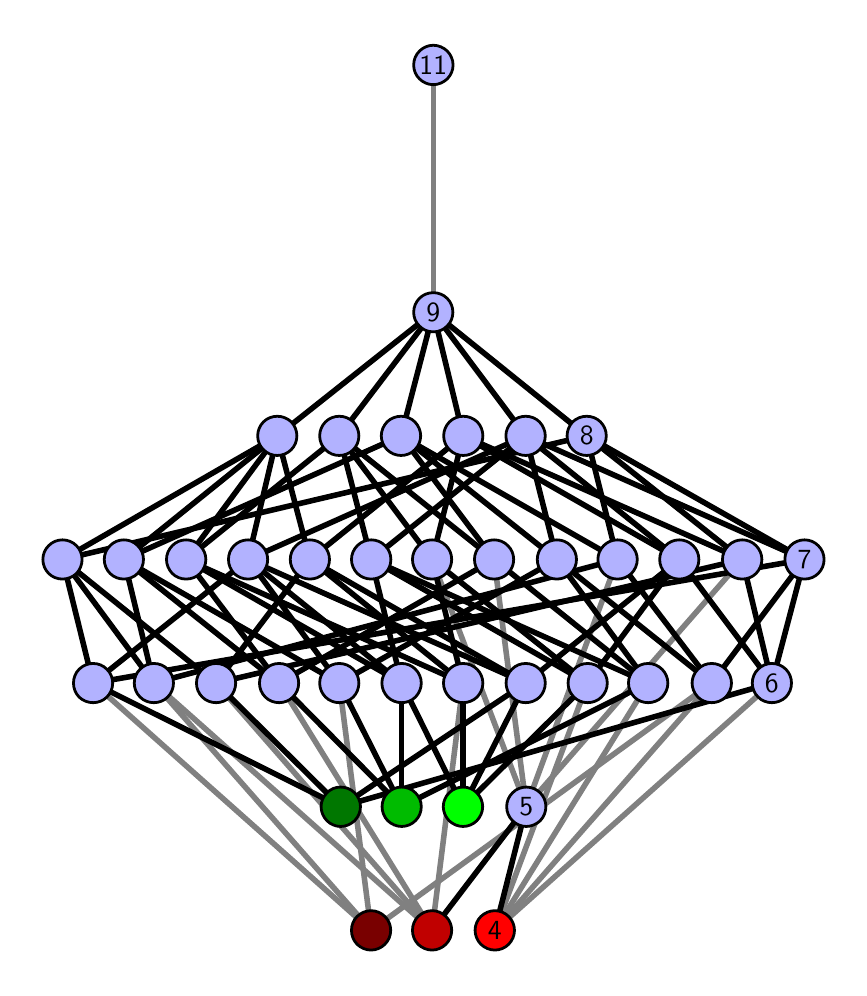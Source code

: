 \begingroup%
\makeatletter%
\begin{pgfpicture}%
\pgfpathrectangle{\pgfpointorigin}{\pgfqpoint{4.058in}{4.7in}}%
\pgfusepath{use as bounding box, clip}%
\begin{pgfscope}%
\pgfsetbuttcap%
\pgfsetmiterjoin%
\definecolor{currentfill}{rgb}{1.0,1.0,1.0}%
\pgfsetfillcolor{currentfill}%
\pgfsetlinewidth{0.0pt}%
\definecolor{currentstroke}{rgb}{1.0,1.0,1.0}%
\pgfsetstrokecolor{currentstroke}%
\pgfsetdash{}{0pt}%
\pgfpathmoveto{\pgfqpoint{0.0in}{0.0in}}%
\pgfpathlineto{\pgfqpoint{4.058in}{0.0in}}%
\pgfpathlineto{\pgfqpoint{4.058in}{4.7in}}%
\pgfpathlineto{\pgfqpoint{0.0in}{4.7in}}%
\pgfpathlineto{\pgfqpoint{0.0in}{0.0in}}%
\pgfpathclose%
\pgfusepath{fill}%
\end{pgfscope}%
\begin{pgfscope}%
\pgfsetbuttcap%
\pgfsetmiterjoin%
\definecolor{currentfill}{rgb}{1.0,1.0,1.0}%
\pgfsetfillcolor{currentfill}%
\pgfsetlinewidth{0.0pt}%
\definecolor{currentstroke}{rgb}{0.0,0.0,0.0}%
\pgfsetstrokecolor{currentstroke}%
\pgfsetstrokeopacity{0.0}%
\pgfsetdash{}{0pt}%
\pgfpathmoveto{\pgfqpoint{0.1in}{0.1in}}%
\pgfpathlineto{\pgfqpoint{3.958in}{0.1in}}%
\pgfpathlineto{\pgfqpoint{3.958in}{4.6in}}%
\pgfpathlineto{\pgfqpoint{0.1in}{4.6in}}%
\pgfpathlineto{\pgfqpoint{0.1in}{0.1in}}%
\pgfpathclose%
\pgfusepath{fill}%
\end{pgfscope}%
\begin{pgfscope}%
\pgfpathrectangle{\pgfqpoint{0.1in}{0.1in}}{\pgfqpoint{3.858in}{4.5in}}%
\pgfusepath{clip}%
\pgfsetrectcap%
\pgfsetroundjoin%
\pgfsetlinewidth{2.007pt}%
\definecolor{currentstroke}{rgb}{0.5,0.5,0.5}%
\pgfsetstrokecolor{currentstroke}%
\pgfsetdash{}{0pt}%
\pgfpathmoveto{\pgfqpoint{2.336in}{0.187in}}%
\pgfpathlineto{\pgfqpoint{2.8in}{1.423in}}%
\pgfusepath{stroke}%
\end{pgfscope}%
\begin{pgfscope}%
\pgfpathrectangle{\pgfqpoint{0.1in}{0.1in}}{\pgfqpoint{3.858in}{4.5in}}%
\pgfusepath{clip}%
\pgfsetrectcap%
\pgfsetroundjoin%
\pgfsetlinewidth{2.007pt}%
\definecolor{currentstroke}{rgb}{0.5,0.5,0.5}%
\pgfsetstrokecolor{currentstroke}%
\pgfsetdash{}{0pt}%
\pgfpathmoveto{\pgfqpoint{2.336in}{0.187in}}%
\pgfpathlineto{\pgfqpoint{3.102in}{1.423in}}%
\pgfusepath{stroke}%
\end{pgfscope}%
\begin{pgfscope}%
\pgfpathrectangle{\pgfqpoint{0.1in}{0.1in}}{\pgfqpoint{3.858in}{4.5in}}%
\pgfusepath{clip}%
\pgfsetrectcap%
\pgfsetroundjoin%
\pgfsetlinewidth{2.007pt}%
\definecolor{currentstroke}{rgb}{0.5,0.5,0.5}%
\pgfsetstrokecolor{currentstroke}%
\pgfsetdash{}{0pt}%
\pgfpathmoveto{\pgfqpoint{2.336in}{0.187in}}%
\pgfpathlineto{\pgfqpoint{3.42in}{1.423in}}%
\pgfusepath{stroke}%
\end{pgfscope}%
\begin{pgfscope}%
\pgfpathrectangle{\pgfqpoint{0.1in}{0.1in}}{\pgfqpoint{3.858in}{4.5in}}%
\pgfusepath{clip}%
\pgfsetrectcap%
\pgfsetroundjoin%
\pgfsetlinewidth{2.007pt}%
\definecolor{currentstroke}{rgb}{0.5,0.5,0.5}%
\pgfsetstrokecolor{currentstroke}%
\pgfsetdash{}{0pt}%
\pgfpathmoveto{\pgfqpoint{2.336in}{0.187in}}%
\pgfpathlineto{\pgfqpoint{3.721in}{1.423in}}%
\pgfusepath{stroke}%
\end{pgfscope}%
\begin{pgfscope}%
\pgfpathrectangle{\pgfqpoint{0.1in}{0.1in}}{\pgfqpoint{3.858in}{4.5in}}%
\pgfusepath{clip}%
\pgfsetrectcap%
\pgfsetroundjoin%
\pgfsetlinewidth{2.007pt}%
\definecolor{currentstroke}{rgb}{0.5,0.5,0.5}%
\pgfsetstrokecolor{currentstroke}%
\pgfsetdash{}{0pt}%
\pgfpathmoveto{\pgfqpoint{2.022in}{0.187in}}%
\pgfpathlineto{\pgfqpoint{0.631in}{1.423in}}%
\pgfusepath{stroke}%
\end{pgfscope}%
\begin{pgfscope}%
\pgfpathrectangle{\pgfqpoint{0.1in}{0.1in}}{\pgfqpoint{3.858in}{4.5in}}%
\pgfusepath{clip}%
\pgfsetrectcap%
\pgfsetroundjoin%
\pgfsetlinewidth{2.007pt}%
\definecolor{currentstroke}{rgb}{0.5,0.5,0.5}%
\pgfsetstrokecolor{currentstroke}%
\pgfsetdash{}{0pt}%
\pgfpathmoveto{\pgfqpoint{2.022in}{0.187in}}%
\pgfpathlineto{\pgfqpoint{0.942in}{1.423in}}%
\pgfusepath{stroke}%
\end{pgfscope}%
\begin{pgfscope}%
\pgfpathrectangle{\pgfqpoint{0.1in}{0.1in}}{\pgfqpoint{3.858in}{4.5in}}%
\pgfusepath{clip}%
\pgfsetrectcap%
\pgfsetroundjoin%
\pgfsetlinewidth{2.007pt}%
\definecolor{currentstroke}{rgb}{0.5,0.5,0.5}%
\pgfsetstrokecolor{currentstroke}%
\pgfsetdash{}{0pt}%
\pgfpathmoveto{\pgfqpoint{2.022in}{0.187in}}%
\pgfpathlineto{\pgfqpoint{2.177in}{1.423in}}%
\pgfusepath{stroke}%
\end{pgfscope}%
\begin{pgfscope}%
\pgfpathrectangle{\pgfqpoint{0.1in}{0.1in}}{\pgfqpoint{3.858in}{4.5in}}%
\pgfusepath{clip}%
\pgfsetrectcap%
\pgfsetroundjoin%
\pgfsetlinewidth{2.007pt}%
\definecolor{currentstroke}{rgb}{0.5,0.5,0.5}%
\pgfsetstrokecolor{currentstroke}%
\pgfsetdash{}{0pt}%
\pgfpathmoveto{\pgfqpoint{2.022in}{0.187in}}%
\pgfpathlineto{\pgfqpoint{1.257in}{1.423in}}%
\pgfusepath{stroke}%
\end{pgfscope}%
\begin{pgfscope}%
\pgfpathrectangle{\pgfqpoint{0.1in}{0.1in}}{\pgfqpoint{3.858in}{4.5in}}%
\pgfusepath{clip}%
\pgfsetrectcap%
\pgfsetroundjoin%
\pgfsetlinewidth{2.007pt}%
\definecolor{currentstroke}{rgb}{0.5,0.5,0.5}%
\pgfsetstrokecolor{currentstroke}%
\pgfsetdash{}{0pt}%
\pgfpathmoveto{\pgfqpoint{1.717in}{0.187in}}%
\pgfpathlineto{\pgfqpoint{1.558in}{1.423in}}%
\pgfusepath{stroke}%
\end{pgfscope}%
\begin{pgfscope}%
\pgfpathrectangle{\pgfqpoint{0.1in}{0.1in}}{\pgfqpoint{3.858in}{4.5in}}%
\pgfusepath{clip}%
\pgfsetrectcap%
\pgfsetroundjoin%
\pgfsetlinewidth{2.007pt}%
\definecolor{currentstroke}{rgb}{0.5,0.5,0.5}%
\pgfsetstrokecolor{currentstroke}%
\pgfsetdash{}{0pt}%
\pgfpathmoveto{\pgfqpoint{1.717in}{0.187in}}%
\pgfpathlineto{\pgfqpoint{0.631in}{1.423in}}%
\pgfusepath{stroke}%
\end{pgfscope}%
\begin{pgfscope}%
\pgfpathrectangle{\pgfqpoint{0.1in}{0.1in}}{\pgfqpoint{3.858in}{4.5in}}%
\pgfusepath{clip}%
\pgfsetrectcap%
\pgfsetroundjoin%
\pgfsetlinewidth{2.007pt}%
\definecolor{currentstroke}{rgb}{0.5,0.5,0.5}%
\pgfsetstrokecolor{currentstroke}%
\pgfsetdash{}{0pt}%
\pgfpathmoveto{\pgfqpoint{1.717in}{0.187in}}%
\pgfpathlineto{\pgfqpoint{0.327in}{1.423in}}%
\pgfusepath{stroke}%
\end{pgfscope}%
\begin{pgfscope}%
\pgfpathrectangle{\pgfqpoint{0.1in}{0.1in}}{\pgfqpoint{3.858in}{4.5in}}%
\pgfusepath{clip}%
\pgfsetrectcap%
\pgfsetroundjoin%
\pgfsetlinewidth{2.007pt}%
\definecolor{currentstroke}{rgb}{0.5,0.5,0.5}%
\pgfsetstrokecolor{currentstroke}%
\pgfsetdash{}{0pt}%
\pgfpathmoveto{\pgfqpoint{1.717in}{0.187in}}%
\pgfpathlineto{\pgfqpoint{3.42in}{1.423in}}%
\pgfusepath{stroke}%
\end{pgfscope}%
\begin{pgfscope}%
\pgfpathrectangle{\pgfqpoint{0.1in}{0.1in}}{\pgfqpoint{3.858in}{4.5in}}%
\pgfusepath{clip}%
\pgfsetrectcap%
\pgfsetroundjoin%
\pgfsetlinewidth{2.007pt}%
\definecolor{currentstroke}{rgb}{0.5,0.5,0.5}%
\pgfsetstrokecolor{currentstroke}%
\pgfsetdash{}{0pt}%
\pgfpathmoveto{\pgfqpoint{2.493in}{0.805in}}%
\pgfpathlineto{\pgfqpoint{2.022in}{2.041in}}%
\pgfusepath{stroke}%
\end{pgfscope}%
\begin{pgfscope}%
\pgfpathrectangle{\pgfqpoint{0.1in}{0.1in}}{\pgfqpoint{3.858in}{4.5in}}%
\pgfusepath{clip}%
\pgfsetrectcap%
\pgfsetroundjoin%
\pgfsetlinewidth{2.007pt}%
\definecolor{currentstroke}{rgb}{0.5,0.5,0.5}%
\pgfsetstrokecolor{currentstroke}%
\pgfsetdash{}{0pt}%
\pgfpathmoveto{\pgfqpoint{2.493in}{0.805in}}%
\pgfpathlineto{\pgfqpoint{2.332in}{2.041in}}%
\pgfusepath{stroke}%
\end{pgfscope}%
\begin{pgfscope}%
\pgfpathrectangle{\pgfqpoint{0.1in}{0.1in}}{\pgfqpoint{3.858in}{4.5in}}%
\pgfusepath{clip}%
\pgfsetrectcap%
\pgfsetroundjoin%
\pgfsetlinewidth{2.007pt}%
\definecolor{currentstroke}{rgb}{0.5,0.5,0.5}%
\pgfsetstrokecolor{currentstroke}%
\pgfsetdash{}{0pt}%
\pgfpathmoveto{\pgfqpoint{2.493in}{0.805in}}%
\pgfpathlineto{\pgfqpoint{2.949in}{2.041in}}%
\pgfusepath{stroke}%
\end{pgfscope}%
\begin{pgfscope}%
\pgfpathrectangle{\pgfqpoint{0.1in}{0.1in}}{\pgfqpoint{3.858in}{4.5in}}%
\pgfusepath{clip}%
\pgfsetrectcap%
\pgfsetroundjoin%
\pgfsetlinewidth{2.007pt}%
\definecolor{currentstroke}{rgb}{0.5,0.5,0.5}%
\pgfsetstrokecolor{currentstroke}%
\pgfsetdash{}{0pt}%
\pgfpathmoveto{\pgfqpoint{2.493in}{0.805in}}%
\pgfpathlineto{\pgfqpoint{3.573in}{2.041in}}%
\pgfusepath{stroke}%
\end{pgfscope}%
\begin{pgfscope}%
\pgfpathrectangle{\pgfqpoint{0.1in}{0.1in}}{\pgfqpoint{3.858in}{4.5in}}%
\pgfusepath{clip}%
\pgfsetrectcap%
\pgfsetroundjoin%
\pgfsetlinewidth{2.007pt}%
\definecolor{currentstroke}{rgb}{0.5,0.5,0.5}%
\pgfsetstrokecolor{currentstroke}%
\pgfsetdash{}{0pt}%
\pgfpathmoveto{\pgfqpoint{2.028in}{3.277in}}%
\pgfpathlineto{\pgfqpoint{2.028in}{4.513in}}%
\pgfusepath{stroke}%
\end{pgfscope}%
\begin{pgfscope}%
\pgfpathrectangle{\pgfqpoint{0.1in}{0.1in}}{\pgfqpoint{3.858in}{4.5in}}%
\pgfusepath{clip}%
\pgfsetrectcap%
\pgfsetroundjoin%
\pgfsetlinewidth{2.007pt}%
\definecolor{currentstroke}{rgb}{0.0,0.0,0.0}%
\pgfsetstrokecolor{currentstroke}%
\pgfsetdash{}{0pt}%
\pgfpathmoveto{\pgfqpoint{2.336in}{0.187in}}%
\pgfpathlineto{\pgfqpoint{2.493in}{0.805in}}%
\pgfusepath{stroke}%
\end{pgfscope}%
\begin{pgfscope}%
\pgfpathrectangle{\pgfqpoint{0.1in}{0.1in}}{\pgfqpoint{3.858in}{4.5in}}%
\pgfusepath{clip}%
\pgfsetrectcap%
\pgfsetroundjoin%
\pgfsetlinewidth{2.007pt}%
\definecolor{currentstroke}{rgb}{0.0,0.0,0.0}%
\pgfsetstrokecolor{currentstroke}%
\pgfsetdash{}{0pt}%
\pgfpathmoveto{\pgfqpoint{2.177in}{0.805in}}%
\pgfpathlineto{\pgfqpoint{2.8in}{1.423in}}%
\pgfusepath{stroke}%
\end{pgfscope}%
\begin{pgfscope}%
\pgfpathrectangle{\pgfqpoint{0.1in}{0.1in}}{\pgfqpoint{3.858in}{4.5in}}%
\pgfusepath{clip}%
\pgfsetrectcap%
\pgfsetroundjoin%
\pgfsetlinewidth{2.007pt}%
\definecolor{currentstroke}{rgb}{0.0,0.0,0.0}%
\pgfsetstrokecolor{currentstroke}%
\pgfsetdash{}{0pt}%
\pgfpathmoveto{\pgfqpoint{2.177in}{0.805in}}%
\pgfpathlineto{\pgfqpoint{1.87in}{1.423in}}%
\pgfusepath{stroke}%
\end{pgfscope}%
\begin{pgfscope}%
\pgfpathrectangle{\pgfqpoint{0.1in}{0.1in}}{\pgfqpoint{3.858in}{4.5in}}%
\pgfusepath{clip}%
\pgfsetrectcap%
\pgfsetroundjoin%
\pgfsetlinewidth{2.007pt}%
\definecolor{currentstroke}{rgb}{0.0,0.0,0.0}%
\pgfsetstrokecolor{currentstroke}%
\pgfsetdash{}{0pt}%
\pgfpathmoveto{\pgfqpoint{2.177in}{0.805in}}%
\pgfpathlineto{\pgfqpoint{2.177in}{1.423in}}%
\pgfusepath{stroke}%
\end{pgfscope}%
\begin{pgfscope}%
\pgfpathrectangle{\pgfqpoint{0.1in}{0.1in}}{\pgfqpoint{3.858in}{4.5in}}%
\pgfusepath{clip}%
\pgfsetrectcap%
\pgfsetroundjoin%
\pgfsetlinewidth{2.007pt}%
\definecolor{currentstroke}{rgb}{0.0,0.0,0.0}%
\pgfsetstrokecolor{currentstroke}%
\pgfsetdash{}{0pt}%
\pgfpathmoveto{\pgfqpoint{2.177in}{0.805in}}%
\pgfpathlineto{\pgfqpoint{2.49in}{1.423in}}%
\pgfusepath{stroke}%
\end{pgfscope}%
\begin{pgfscope}%
\pgfpathrectangle{\pgfqpoint{0.1in}{0.1in}}{\pgfqpoint{3.858in}{4.5in}}%
\pgfusepath{clip}%
\pgfsetrectcap%
\pgfsetroundjoin%
\pgfsetlinewidth{2.007pt}%
\definecolor{currentstroke}{rgb}{0.0,0.0,0.0}%
\pgfsetstrokecolor{currentstroke}%
\pgfsetdash{}{0pt}%
\pgfpathmoveto{\pgfqpoint{1.87in}{0.805in}}%
\pgfpathlineto{\pgfqpoint{1.558in}{1.423in}}%
\pgfusepath{stroke}%
\end{pgfscope}%
\begin{pgfscope}%
\pgfpathrectangle{\pgfqpoint{0.1in}{0.1in}}{\pgfqpoint{3.858in}{4.5in}}%
\pgfusepath{clip}%
\pgfsetrectcap%
\pgfsetroundjoin%
\pgfsetlinewidth{2.007pt}%
\definecolor{currentstroke}{rgb}{0.0,0.0,0.0}%
\pgfsetstrokecolor{currentstroke}%
\pgfsetdash{}{0pt}%
\pgfpathmoveto{\pgfqpoint{1.87in}{0.805in}}%
\pgfpathlineto{\pgfqpoint{3.102in}{1.423in}}%
\pgfusepath{stroke}%
\end{pgfscope}%
\begin{pgfscope}%
\pgfpathrectangle{\pgfqpoint{0.1in}{0.1in}}{\pgfqpoint{3.858in}{4.5in}}%
\pgfusepath{clip}%
\pgfsetrectcap%
\pgfsetroundjoin%
\pgfsetlinewidth{2.007pt}%
\definecolor{currentstroke}{rgb}{0.0,0.0,0.0}%
\pgfsetstrokecolor{currentstroke}%
\pgfsetdash{}{0pt}%
\pgfpathmoveto{\pgfqpoint{1.87in}{0.805in}}%
\pgfpathlineto{\pgfqpoint{1.87in}{1.423in}}%
\pgfusepath{stroke}%
\end{pgfscope}%
\begin{pgfscope}%
\pgfpathrectangle{\pgfqpoint{0.1in}{0.1in}}{\pgfqpoint{3.858in}{4.5in}}%
\pgfusepath{clip}%
\pgfsetrectcap%
\pgfsetroundjoin%
\pgfsetlinewidth{2.007pt}%
\definecolor{currentstroke}{rgb}{0.0,0.0,0.0}%
\pgfsetstrokecolor{currentstroke}%
\pgfsetdash{}{0pt}%
\pgfpathmoveto{\pgfqpoint{1.87in}{0.805in}}%
\pgfpathlineto{\pgfqpoint{1.257in}{1.423in}}%
\pgfusepath{stroke}%
\end{pgfscope}%
\begin{pgfscope}%
\pgfpathrectangle{\pgfqpoint{0.1in}{0.1in}}{\pgfqpoint{3.858in}{4.5in}}%
\pgfusepath{clip}%
\pgfsetrectcap%
\pgfsetroundjoin%
\pgfsetlinewidth{2.007pt}%
\definecolor{currentstroke}{rgb}{0.0,0.0,0.0}%
\pgfsetstrokecolor{currentstroke}%
\pgfsetdash{}{0pt}%
\pgfpathmoveto{\pgfqpoint{2.022in}{0.187in}}%
\pgfpathlineto{\pgfqpoint{2.493in}{0.805in}}%
\pgfusepath{stroke}%
\end{pgfscope}%
\begin{pgfscope}%
\pgfpathrectangle{\pgfqpoint{0.1in}{0.1in}}{\pgfqpoint{3.858in}{4.5in}}%
\pgfusepath{clip}%
\pgfsetrectcap%
\pgfsetroundjoin%
\pgfsetlinewidth{2.007pt}%
\definecolor{currentstroke}{rgb}{0.0,0.0,0.0}%
\pgfsetstrokecolor{currentstroke}%
\pgfsetdash{}{0pt}%
\pgfpathmoveto{\pgfqpoint{1.565in}{0.805in}}%
\pgfpathlineto{\pgfqpoint{0.942in}{1.423in}}%
\pgfusepath{stroke}%
\end{pgfscope}%
\begin{pgfscope}%
\pgfpathrectangle{\pgfqpoint{0.1in}{0.1in}}{\pgfqpoint{3.858in}{4.5in}}%
\pgfusepath{clip}%
\pgfsetrectcap%
\pgfsetroundjoin%
\pgfsetlinewidth{2.007pt}%
\definecolor{currentstroke}{rgb}{0.0,0.0,0.0}%
\pgfsetstrokecolor{currentstroke}%
\pgfsetdash{}{0pt}%
\pgfpathmoveto{\pgfqpoint{1.565in}{0.805in}}%
\pgfpathlineto{\pgfqpoint{0.327in}{1.423in}}%
\pgfusepath{stroke}%
\end{pgfscope}%
\begin{pgfscope}%
\pgfpathrectangle{\pgfqpoint{0.1in}{0.1in}}{\pgfqpoint{3.858in}{4.5in}}%
\pgfusepath{clip}%
\pgfsetrectcap%
\pgfsetroundjoin%
\pgfsetlinewidth{2.007pt}%
\definecolor{currentstroke}{rgb}{0.0,0.0,0.0}%
\pgfsetstrokecolor{currentstroke}%
\pgfsetdash{}{0pt}%
\pgfpathmoveto{\pgfqpoint{1.565in}{0.805in}}%
\pgfpathlineto{\pgfqpoint{3.721in}{1.423in}}%
\pgfusepath{stroke}%
\end{pgfscope}%
\begin{pgfscope}%
\pgfpathrectangle{\pgfqpoint{0.1in}{0.1in}}{\pgfqpoint{3.858in}{4.5in}}%
\pgfusepath{clip}%
\pgfsetrectcap%
\pgfsetroundjoin%
\pgfsetlinewidth{2.007pt}%
\definecolor{currentstroke}{rgb}{0.0,0.0,0.0}%
\pgfsetstrokecolor{currentstroke}%
\pgfsetdash{}{0pt}%
\pgfpathmoveto{\pgfqpoint{1.565in}{0.805in}}%
\pgfpathlineto{\pgfqpoint{2.49in}{1.423in}}%
\pgfusepath{stroke}%
\end{pgfscope}%
\begin{pgfscope}%
\pgfpathrectangle{\pgfqpoint{0.1in}{0.1in}}{\pgfqpoint{3.858in}{4.5in}}%
\pgfusepath{clip}%
\pgfsetrectcap%
\pgfsetroundjoin%
\pgfsetlinewidth{2.007pt}%
\definecolor{currentstroke}{rgb}{0.0,0.0,0.0}%
\pgfsetstrokecolor{currentstroke}%
\pgfsetdash{}{0pt}%
\pgfpathmoveto{\pgfqpoint{2.8in}{1.423in}}%
\pgfpathlineto{\pgfqpoint{1.718in}{2.041in}}%
\pgfusepath{stroke}%
\end{pgfscope}%
\begin{pgfscope}%
\pgfpathrectangle{\pgfqpoint{0.1in}{0.1in}}{\pgfqpoint{3.858in}{4.5in}}%
\pgfusepath{clip}%
\pgfsetrectcap%
\pgfsetroundjoin%
\pgfsetlinewidth{2.007pt}%
\definecolor{currentstroke}{rgb}{0.0,0.0,0.0}%
\pgfsetstrokecolor{currentstroke}%
\pgfsetdash{}{0pt}%
\pgfpathmoveto{\pgfqpoint{2.8in}{1.423in}}%
\pgfpathlineto{\pgfqpoint{2.022in}{2.041in}}%
\pgfusepath{stroke}%
\end{pgfscope}%
\begin{pgfscope}%
\pgfpathrectangle{\pgfqpoint{0.1in}{0.1in}}{\pgfqpoint{3.858in}{4.5in}}%
\pgfusepath{clip}%
\pgfsetrectcap%
\pgfsetroundjoin%
\pgfsetlinewidth{2.007pt}%
\definecolor{currentstroke}{rgb}{0.0,0.0,0.0}%
\pgfsetstrokecolor{currentstroke}%
\pgfsetdash{}{0pt}%
\pgfpathmoveto{\pgfqpoint{2.8in}{1.423in}}%
\pgfpathlineto{\pgfqpoint{3.258in}{2.041in}}%
\pgfusepath{stroke}%
\end{pgfscope}%
\begin{pgfscope}%
\pgfpathrectangle{\pgfqpoint{0.1in}{0.1in}}{\pgfqpoint{3.858in}{4.5in}}%
\pgfusepath{clip}%
\pgfsetrectcap%
\pgfsetroundjoin%
\pgfsetlinewidth{2.007pt}%
\definecolor{currentstroke}{rgb}{0.0,0.0,0.0}%
\pgfsetstrokecolor{currentstroke}%
\pgfsetdash{}{0pt}%
\pgfpathmoveto{\pgfqpoint{3.102in}{1.423in}}%
\pgfpathlineto{\pgfqpoint{1.718in}{2.041in}}%
\pgfusepath{stroke}%
\end{pgfscope}%
\begin{pgfscope}%
\pgfpathrectangle{\pgfqpoint{0.1in}{0.1in}}{\pgfqpoint{3.858in}{4.5in}}%
\pgfusepath{clip}%
\pgfsetrectcap%
\pgfsetroundjoin%
\pgfsetlinewidth{2.007pt}%
\definecolor{currentstroke}{rgb}{0.0,0.0,0.0}%
\pgfsetstrokecolor{currentstroke}%
\pgfsetdash{}{0pt}%
\pgfpathmoveto{\pgfqpoint{3.102in}{1.423in}}%
\pgfpathlineto{\pgfqpoint{2.332in}{2.041in}}%
\pgfusepath{stroke}%
\end{pgfscope}%
\begin{pgfscope}%
\pgfpathrectangle{\pgfqpoint{0.1in}{0.1in}}{\pgfqpoint{3.858in}{4.5in}}%
\pgfusepath{clip}%
\pgfsetrectcap%
\pgfsetroundjoin%
\pgfsetlinewidth{2.007pt}%
\definecolor{currentstroke}{rgb}{0.0,0.0,0.0}%
\pgfsetstrokecolor{currentstroke}%
\pgfsetdash{}{0pt}%
\pgfpathmoveto{\pgfqpoint{3.102in}{1.423in}}%
\pgfpathlineto{\pgfqpoint{2.646in}{2.041in}}%
\pgfusepath{stroke}%
\end{pgfscope}%
\begin{pgfscope}%
\pgfpathrectangle{\pgfqpoint{0.1in}{0.1in}}{\pgfqpoint{3.858in}{4.5in}}%
\pgfusepath{clip}%
\pgfsetrectcap%
\pgfsetroundjoin%
\pgfsetlinewidth{2.007pt}%
\definecolor{currentstroke}{rgb}{0.0,0.0,0.0}%
\pgfsetstrokecolor{currentstroke}%
\pgfsetdash{}{0pt}%
\pgfpathmoveto{\pgfqpoint{3.42in}{1.423in}}%
\pgfpathlineto{\pgfqpoint{2.646in}{2.041in}}%
\pgfusepath{stroke}%
\end{pgfscope}%
\begin{pgfscope}%
\pgfpathrectangle{\pgfqpoint{0.1in}{0.1in}}{\pgfqpoint{3.858in}{4.5in}}%
\pgfusepath{clip}%
\pgfsetrectcap%
\pgfsetroundjoin%
\pgfsetlinewidth{2.007pt}%
\definecolor{currentstroke}{rgb}{0.0,0.0,0.0}%
\pgfsetstrokecolor{currentstroke}%
\pgfsetdash{}{0pt}%
\pgfpathmoveto{\pgfqpoint{3.42in}{1.423in}}%
\pgfpathlineto{\pgfqpoint{2.949in}{2.041in}}%
\pgfusepath{stroke}%
\end{pgfscope}%
\begin{pgfscope}%
\pgfpathrectangle{\pgfqpoint{0.1in}{0.1in}}{\pgfqpoint{3.858in}{4.5in}}%
\pgfusepath{clip}%
\pgfsetrectcap%
\pgfsetroundjoin%
\pgfsetlinewidth{2.007pt}%
\definecolor{currentstroke}{rgb}{0.0,0.0,0.0}%
\pgfsetstrokecolor{currentstroke}%
\pgfsetdash{}{0pt}%
\pgfpathmoveto{\pgfqpoint{3.42in}{1.423in}}%
\pgfpathlineto{\pgfqpoint{3.884in}{2.041in}}%
\pgfusepath{stroke}%
\end{pgfscope}%
\begin{pgfscope}%
\pgfpathrectangle{\pgfqpoint{0.1in}{0.1in}}{\pgfqpoint{3.858in}{4.5in}}%
\pgfusepath{clip}%
\pgfsetrectcap%
\pgfsetroundjoin%
\pgfsetlinewidth{2.007pt}%
\definecolor{currentstroke}{rgb}{0.0,0.0,0.0}%
\pgfsetstrokecolor{currentstroke}%
\pgfsetdash{}{0pt}%
\pgfpathmoveto{\pgfqpoint{3.721in}{1.423in}}%
\pgfpathlineto{\pgfqpoint{3.258in}{2.041in}}%
\pgfusepath{stroke}%
\end{pgfscope}%
\begin{pgfscope}%
\pgfpathrectangle{\pgfqpoint{0.1in}{0.1in}}{\pgfqpoint{3.858in}{4.5in}}%
\pgfusepath{clip}%
\pgfsetrectcap%
\pgfsetroundjoin%
\pgfsetlinewidth{2.007pt}%
\definecolor{currentstroke}{rgb}{0.0,0.0,0.0}%
\pgfsetstrokecolor{currentstroke}%
\pgfsetdash{}{0pt}%
\pgfpathmoveto{\pgfqpoint{3.721in}{1.423in}}%
\pgfpathlineto{\pgfqpoint{3.573in}{2.041in}}%
\pgfusepath{stroke}%
\end{pgfscope}%
\begin{pgfscope}%
\pgfpathrectangle{\pgfqpoint{0.1in}{0.1in}}{\pgfqpoint{3.858in}{4.5in}}%
\pgfusepath{clip}%
\pgfsetrectcap%
\pgfsetroundjoin%
\pgfsetlinewidth{2.007pt}%
\definecolor{currentstroke}{rgb}{0.0,0.0,0.0}%
\pgfsetstrokecolor{currentstroke}%
\pgfsetdash{}{0pt}%
\pgfpathmoveto{\pgfqpoint{3.721in}{1.423in}}%
\pgfpathlineto{\pgfqpoint{3.884in}{2.041in}}%
\pgfusepath{stroke}%
\end{pgfscope}%
\begin{pgfscope}%
\pgfpathrectangle{\pgfqpoint{0.1in}{0.1in}}{\pgfqpoint{3.858in}{4.5in}}%
\pgfusepath{clip}%
\pgfsetrectcap%
\pgfsetroundjoin%
\pgfsetlinewidth{2.007pt}%
\definecolor{currentstroke}{rgb}{0.0,0.0,0.0}%
\pgfsetstrokecolor{currentstroke}%
\pgfsetdash{}{0pt}%
\pgfpathmoveto{\pgfqpoint{1.87in}{1.423in}}%
\pgfpathlineto{\pgfqpoint{1.718in}{2.041in}}%
\pgfusepath{stroke}%
\end{pgfscope}%
\begin{pgfscope}%
\pgfpathrectangle{\pgfqpoint{0.1in}{0.1in}}{\pgfqpoint{3.858in}{4.5in}}%
\pgfusepath{clip}%
\pgfsetrectcap%
\pgfsetroundjoin%
\pgfsetlinewidth{2.007pt}%
\definecolor{currentstroke}{rgb}{0.0,0.0,0.0}%
\pgfsetstrokecolor{currentstroke}%
\pgfsetdash{}{0pt}%
\pgfpathmoveto{\pgfqpoint{1.87in}{1.423in}}%
\pgfpathlineto{\pgfqpoint{1.102in}{2.041in}}%
\pgfusepath{stroke}%
\end{pgfscope}%
\begin{pgfscope}%
\pgfpathrectangle{\pgfqpoint{0.1in}{0.1in}}{\pgfqpoint{3.858in}{4.5in}}%
\pgfusepath{clip}%
\pgfsetrectcap%
\pgfsetroundjoin%
\pgfsetlinewidth{2.007pt}%
\definecolor{currentstroke}{rgb}{0.0,0.0,0.0}%
\pgfsetstrokecolor{currentstroke}%
\pgfsetdash{}{0pt}%
\pgfpathmoveto{\pgfqpoint{1.87in}{1.423in}}%
\pgfpathlineto{\pgfqpoint{0.792in}{2.041in}}%
\pgfusepath{stroke}%
\end{pgfscope}%
\begin{pgfscope}%
\pgfpathrectangle{\pgfqpoint{0.1in}{0.1in}}{\pgfqpoint{3.858in}{4.5in}}%
\pgfusepath{clip}%
\pgfsetrectcap%
\pgfsetroundjoin%
\pgfsetlinewidth{2.007pt}%
\definecolor{currentstroke}{rgb}{0.0,0.0,0.0}%
\pgfsetstrokecolor{currentstroke}%
\pgfsetdash{}{0pt}%
\pgfpathmoveto{\pgfqpoint{2.177in}{1.423in}}%
\pgfpathlineto{\pgfqpoint{2.022in}{2.041in}}%
\pgfusepath{stroke}%
\end{pgfscope}%
\begin{pgfscope}%
\pgfpathrectangle{\pgfqpoint{0.1in}{0.1in}}{\pgfqpoint{3.858in}{4.5in}}%
\pgfusepath{clip}%
\pgfsetrectcap%
\pgfsetroundjoin%
\pgfsetlinewidth{2.007pt}%
\definecolor{currentstroke}{rgb}{0.0,0.0,0.0}%
\pgfsetstrokecolor{currentstroke}%
\pgfsetdash{}{0pt}%
\pgfpathmoveto{\pgfqpoint{2.177in}{1.423in}}%
\pgfpathlineto{\pgfqpoint{0.792in}{2.041in}}%
\pgfusepath{stroke}%
\end{pgfscope}%
\begin{pgfscope}%
\pgfpathrectangle{\pgfqpoint{0.1in}{0.1in}}{\pgfqpoint{3.858in}{4.5in}}%
\pgfusepath{clip}%
\pgfsetrectcap%
\pgfsetroundjoin%
\pgfsetlinewidth{2.007pt}%
\definecolor{currentstroke}{rgb}{0.0,0.0,0.0}%
\pgfsetstrokecolor{currentstroke}%
\pgfsetdash{}{0pt}%
\pgfpathmoveto{\pgfqpoint{2.177in}{1.423in}}%
\pgfpathlineto{\pgfqpoint{1.411in}{2.041in}}%
\pgfusepath{stroke}%
\end{pgfscope}%
\begin{pgfscope}%
\pgfpathrectangle{\pgfqpoint{0.1in}{0.1in}}{\pgfqpoint{3.858in}{4.5in}}%
\pgfusepath{clip}%
\pgfsetrectcap%
\pgfsetroundjoin%
\pgfsetlinewidth{2.007pt}%
\definecolor{currentstroke}{rgb}{0.0,0.0,0.0}%
\pgfsetstrokecolor{currentstroke}%
\pgfsetdash{}{0pt}%
\pgfpathmoveto{\pgfqpoint{1.102in}{2.041in}}%
\pgfpathlineto{\pgfqpoint{2.49in}{2.659in}}%
\pgfusepath{stroke}%
\end{pgfscope}%
\begin{pgfscope}%
\pgfpathrectangle{\pgfqpoint{0.1in}{0.1in}}{\pgfqpoint{3.858in}{4.5in}}%
\pgfusepath{clip}%
\pgfsetrectcap%
\pgfsetroundjoin%
\pgfsetlinewidth{2.007pt}%
\definecolor{currentstroke}{rgb}{0.0,0.0,0.0}%
\pgfsetstrokecolor{currentstroke}%
\pgfsetdash{}{0pt}%
\pgfpathmoveto{\pgfqpoint{1.102in}{2.041in}}%
\pgfpathlineto{\pgfqpoint{1.248in}{2.659in}}%
\pgfusepath{stroke}%
\end{pgfscope}%
\begin{pgfscope}%
\pgfpathrectangle{\pgfqpoint{0.1in}{0.1in}}{\pgfqpoint{3.858in}{4.5in}}%
\pgfusepath{clip}%
\pgfsetrectcap%
\pgfsetroundjoin%
\pgfsetlinewidth{2.007pt}%
\definecolor{currentstroke}{rgb}{0.0,0.0,0.0}%
\pgfsetstrokecolor{currentstroke}%
\pgfsetdash{}{0pt}%
\pgfpathmoveto{\pgfqpoint{2.49in}{1.423in}}%
\pgfpathlineto{\pgfqpoint{3.258in}{2.041in}}%
\pgfusepath{stroke}%
\end{pgfscope}%
\begin{pgfscope}%
\pgfpathrectangle{\pgfqpoint{0.1in}{0.1in}}{\pgfqpoint{3.858in}{4.5in}}%
\pgfusepath{clip}%
\pgfsetrectcap%
\pgfsetroundjoin%
\pgfsetlinewidth{2.007pt}%
\definecolor{currentstroke}{rgb}{0.0,0.0,0.0}%
\pgfsetstrokecolor{currentstroke}%
\pgfsetdash{}{0pt}%
\pgfpathmoveto{\pgfqpoint{1.102in}{2.041in}}%
\pgfpathlineto{\pgfqpoint{2.49in}{1.423in}}%
\pgfusepath{stroke}%
\end{pgfscope}%
\begin{pgfscope}%
\pgfpathrectangle{\pgfqpoint{0.1in}{0.1in}}{\pgfqpoint{3.858in}{4.5in}}%
\pgfusepath{clip}%
\pgfsetrectcap%
\pgfsetroundjoin%
\pgfsetlinewidth{2.007pt}%
\definecolor{currentstroke}{rgb}{0.0,0.0,0.0}%
\pgfsetstrokecolor{currentstroke}%
\pgfsetdash{}{0pt}%
\pgfpathmoveto{\pgfqpoint{2.49in}{1.423in}}%
\pgfpathlineto{\pgfqpoint{1.411in}{2.041in}}%
\pgfusepath{stroke}%
\end{pgfscope}%
\begin{pgfscope}%
\pgfpathrectangle{\pgfqpoint{0.1in}{0.1in}}{\pgfqpoint{3.858in}{4.5in}}%
\pgfusepath{clip}%
\pgfsetrectcap%
\pgfsetroundjoin%
\pgfsetlinewidth{2.007pt}%
\definecolor{currentstroke}{rgb}{0.0,0.0,0.0}%
\pgfsetstrokecolor{currentstroke}%
\pgfsetdash{}{0pt}%
\pgfpathmoveto{\pgfqpoint{1.257in}{1.423in}}%
\pgfpathlineto{\pgfqpoint{0.481in}{2.041in}}%
\pgfusepath{stroke}%
\end{pgfscope}%
\begin{pgfscope}%
\pgfpathrectangle{\pgfqpoint{0.1in}{0.1in}}{\pgfqpoint{3.858in}{4.5in}}%
\pgfusepath{clip}%
\pgfsetrectcap%
\pgfsetroundjoin%
\pgfsetlinewidth{2.007pt}%
\definecolor{currentstroke}{rgb}{0.0,0.0,0.0}%
\pgfsetstrokecolor{currentstroke}%
\pgfsetdash{}{0pt}%
\pgfpathmoveto{\pgfqpoint{1.257in}{1.423in}}%
\pgfpathlineto{\pgfqpoint{2.332in}{2.041in}}%
\pgfusepath{stroke}%
\end{pgfscope}%
\begin{pgfscope}%
\pgfpathrectangle{\pgfqpoint{0.1in}{0.1in}}{\pgfqpoint{3.858in}{4.5in}}%
\pgfusepath{clip}%
\pgfsetrectcap%
\pgfsetroundjoin%
\pgfsetlinewidth{2.007pt}%
\definecolor{currentstroke}{rgb}{0.0,0.0,0.0}%
\pgfsetstrokecolor{currentstroke}%
\pgfsetdash{}{0pt}%
\pgfpathmoveto{\pgfqpoint{1.257in}{1.423in}}%
\pgfpathlineto{\pgfqpoint{0.792in}{2.041in}}%
\pgfusepath{stroke}%
\end{pgfscope}%
\begin{pgfscope}%
\pgfpathrectangle{\pgfqpoint{0.1in}{0.1in}}{\pgfqpoint{3.858in}{4.5in}}%
\pgfusepath{clip}%
\pgfsetrectcap%
\pgfsetroundjoin%
\pgfsetlinewidth{2.007pt}%
\definecolor{currentstroke}{rgb}{0.0,0.0,0.0}%
\pgfsetstrokecolor{currentstroke}%
\pgfsetdash{}{0pt}%
\pgfpathmoveto{\pgfqpoint{1.558in}{1.423in}}%
\pgfpathlineto{\pgfqpoint{0.481in}{2.041in}}%
\pgfusepath{stroke}%
\end{pgfscope}%
\begin{pgfscope}%
\pgfpathrectangle{\pgfqpoint{0.1in}{0.1in}}{\pgfqpoint{3.858in}{4.5in}}%
\pgfusepath{clip}%
\pgfsetrectcap%
\pgfsetroundjoin%
\pgfsetlinewidth{2.007pt}%
\definecolor{currentstroke}{rgb}{0.0,0.0,0.0}%
\pgfsetstrokecolor{currentstroke}%
\pgfsetdash{}{0pt}%
\pgfpathmoveto{\pgfqpoint{1.558in}{1.423in}}%
\pgfpathlineto{\pgfqpoint{2.646in}{2.041in}}%
\pgfusepath{stroke}%
\end{pgfscope}%
\begin{pgfscope}%
\pgfpathrectangle{\pgfqpoint{0.1in}{0.1in}}{\pgfqpoint{3.858in}{4.5in}}%
\pgfusepath{clip}%
\pgfsetrectcap%
\pgfsetroundjoin%
\pgfsetlinewidth{2.007pt}%
\definecolor{currentstroke}{rgb}{0.0,0.0,0.0}%
\pgfsetstrokecolor{currentstroke}%
\pgfsetdash{}{0pt}%
\pgfpathmoveto{\pgfqpoint{1.102in}{2.041in}}%
\pgfpathlineto{\pgfqpoint{1.558in}{1.423in}}%
\pgfusepath{stroke}%
\end{pgfscope}%
\begin{pgfscope}%
\pgfpathrectangle{\pgfqpoint{0.1in}{0.1in}}{\pgfqpoint{3.858in}{4.5in}}%
\pgfusepath{clip}%
\pgfsetrectcap%
\pgfsetroundjoin%
\pgfsetlinewidth{2.007pt}%
\definecolor{currentstroke}{rgb}{0.0,0.0,0.0}%
\pgfsetstrokecolor{currentstroke}%
\pgfsetdash{}{0pt}%
\pgfpathmoveto{\pgfqpoint{0.631in}{1.423in}}%
\pgfpathlineto{\pgfqpoint{0.481in}{2.041in}}%
\pgfusepath{stroke}%
\end{pgfscope}%
\begin{pgfscope}%
\pgfpathrectangle{\pgfqpoint{0.1in}{0.1in}}{\pgfqpoint{3.858in}{4.5in}}%
\pgfusepath{clip}%
\pgfsetrectcap%
\pgfsetroundjoin%
\pgfsetlinewidth{2.007pt}%
\definecolor{currentstroke}{rgb}{0.0,0.0,0.0}%
\pgfsetstrokecolor{currentstroke}%
\pgfsetdash{}{0pt}%
\pgfpathmoveto{\pgfqpoint{0.631in}{1.423in}}%
\pgfpathlineto{\pgfqpoint{0.174in}{2.041in}}%
\pgfusepath{stroke}%
\end{pgfscope}%
\begin{pgfscope}%
\pgfpathrectangle{\pgfqpoint{0.1in}{0.1in}}{\pgfqpoint{3.858in}{4.5in}}%
\pgfusepath{clip}%
\pgfsetrectcap%
\pgfsetroundjoin%
\pgfsetlinewidth{2.007pt}%
\definecolor{currentstroke}{rgb}{0.0,0.0,0.0}%
\pgfsetstrokecolor{currentstroke}%
\pgfsetdash{}{0pt}%
\pgfpathmoveto{\pgfqpoint{0.631in}{1.423in}}%
\pgfpathlineto{\pgfqpoint{2.949in}{2.041in}}%
\pgfusepath{stroke}%
\end{pgfscope}%
\begin{pgfscope}%
\pgfpathrectangle{\pgfqpoint{0.1in}{0.1in}}{\pgfqpoint{3.858in}{4.5in}}%
\pgfusepath{clip}%
\pgfsetrectcap%
\pgfsetroundjoin%
\pgfsetlinewidth{2.007pt}%
\definecolor{currentstroke}{rgb}{0.0,0.0,0.0}%
\pgfsetstrokecolor{currentstroke}%
\pgfsetdash{}{0pt}%
\pgfpathmoveto{\pgfqpoint{0.942in}{1.423in}}%
\pgfpathlineto{\pgfqpoint{0.174in}{2.041in}}%
\pgfusepath{stroke}%
\end{pgfscope}%
\begin{pgfscope}%
\pgfpathrectangle{\pgfqpoint{0.1in}{0.1in}}{\pgfqpoint{3.858in}{4.5in}}%
\pgfusepath{clip}%
\pgfsetrectcap%
\pgfsetroundjoin%
\pgfsetlinewidth{2.007pt}%
\definecolor{currentstroke}{rgb}{0.0,0.0,0.0}%
\pgfsetstrokecolor{currentstroke}%
\pgfsetdash{}{0pt}%
\pgfpathmoveto{\pgfqpoint{0.942in}{1.423in}}%
\pgfpathlineto{\pgfqpoint{3.573in}{2.041in}}%
\pgfusepath{stroke}%
\end{pgfscope}%
\begin{pgfscope}%
\pgfpathrectangle{\pgfqpoint{0.1in}{0.1in}}{\pgfqpoint{3.858in}{4.5in}}%
\pgfusepath{clip}%
\pgfsetrectcap%
\pgfsetroundjoin%
\pgfsetlinewidth{2.007pt}%
\definecolor{currentstroke}{rgb}{0.0,0.0,0.0}%
\pgfsetstrokecolor{currentstroke}%
\pgfsetdash{}{0pt}%
\pgfpathmoveto{\pgfqpoint{0.942in}{1.423in}}%
\pgfpathlineto{\pgfqpoint{1.411in}{2.041in}}%
\pgfusepath{stroke}%
\end{pgfscope}%
\begin{pgfscope}%
\pgfpathrectangle{\pgfqpoint{0.1in}{0.1in}}{\pgfqpoint{3.858in}{4.5in}}%
\pgfusepath{clip}%
\pgfsetrectcap%
\pgfsetroundjoin%
\pgfsetlinewidth{2.007pt}%
\definecolor{currentstroke}{rgb}{0.0,0.0,0.0}%
\pgfsetstrokecolor{currentstroke}%
\pgfsetdash{}{0pt}%
\pgfpathmoveto{\pgfqpoint{0.327in}{1.423in}}%
\pgfpathlineto{\pgfqpoint{0.174in}{2.041in}}%
\pgfusepath{stroke}%
\end{pgfscope}%
\begin{pgfscope}%
\pgfpathrectangle{\pgfqpoint{0.1in}{0.1in}}{\pgfqpoint{3.858in}{4.5in}}%
\pgfusepath{clip}%
\pgfsetrectcap%
\pgfsetroundjoin%
\pgfsetlinewidth{2.007pt}%
\definecolor{currentstroke}{rgb}{0.0,0.0,0.0}%
\pgfsetstrokecolor{currentstroke}%
\pgfsetdash{}{0pt}%
\pgfpathmoveto{\pgfqpoint{0.327in}{1.423in}}%
\pgfpathlineto{\pgfqpoint{3.884in}{2.041in}}%
\pgfusepath{stroke}%
\end{pgfscope}%
\begin{pgfscope}%
\pgfpathrectangle{\pgfqpoint{0.1in}{0.1in}}{\pgfqpoint{3.858in}{4.5in}}%
\pgfusepath{clip}%
\pgfsetrectcap%
\pgfsetroundjoin%
\pgfsetlinewidth{2.007pt}%
\definecolor{currentstroke}{rgb}{0.0,0.0,0.0}%
\pgfsetstrokecolor{currentstroke}%
\pgfsetdash{}{0pt}%
\pgfpathmoveto{\pgfqpoint{1.102in}{2.041in}}%
\pgfpathlineto{\pgfqpoint{0.327in}{1.423in}}%
\pgfusepath{stroke}%
\end{pgfscope}%
\begin{pgfscope}%
\pgfpathrectangle{\pgfqpoint{0.1in}{0.1in}}{\pgfqpoint{3.858in}{4.5in}}%
\pgfusepath{clip}%
\pgfsetrectcap%
\pgfsetroundjoin%
\pgfsetlinewidth{2.007pt}%
\definecolor{currentstroke}{rgb}{0.0,0.0,0.0}%
\pgfsetstrokecolor{currentstroke}%
\pgfsetdash{}{0pt}%
\pgfpathmoveto{\pgfqpoint{1.718in}{2.041in}}%
\pgfpathlineto{\pgfqpoint{1.558in}{2.659in}}%
\pgfusepath{stroke}%
\end{pgfscope}%
\begin{pgfscope}%
\pgfpathrectangle{\pgfqpoint{0.1in}{0.1in}}{\pgfqpoint{3.858in}{4.5in}}%
\pgfusepath{clip}%
\pgfsetrectcap%
\pgfsetroundjoin%
\pgfsetlinewidth{2.007pt}%
\definecolor{currentstroke}{rgb}{0.0,0.0,0.0}%
\pgfsetstrokecolor{currentstroke}%
\pgfsetdash{}{0pt}%
\pgfpathmoveto{\pgfqpoint{1.718in}{2.041in}}%
\pgfpathlineto{\pgfqpoint{2.49in}{2.659in}}%
\pgfusepath{stroke}%
\end{pgfscope}%
\begin{pgfscope}%
\pgfpathrectangle{\pgfqpoint{0.1in}{0.1in}}{\pgfqpoint{3.858in}{4.5in}}%
\pgfusepath{clip}%
\pgfsetrectcap%
\pgfsetroundjoin%
\pgfsetlinewidth{2.007pt}%
\definecolor{currentstroke}{rgb}{0.0,0.0,0.0}%
\pgfsetstrokecolor{currentstroke}%
\pgfsetdash{}{0pt}%
\pgfpathmoveto{\pgfqpoint{2.022in}{2.041in}}%
\pgfpathlineto{\pgfqpoint{1.558in}{2.659in}}%
\pgfusepath{stroke}%
\end{pgfscope}%
\begin{pgfscope}%
\pgfpathrectangle{\pgfqpoint{0.1in}{0.1in}}{\pgfqpoint{3.858in}{4.5in}}%
\pgfusepath{clip}%
\pgfsetrectcap%
\pgfsetroundjoin%
\pgfsetlinewidth{2.007pt}%
\definecolor{currentstroke}{rgb}{0.0,0.0,0.0}%
\pgfsetstrokecolor{currentstroke}%
\pgfsetdash{}{0pt}%
\pgfpathmoveto{\pgfqpoint{2.022in}{2.041in}}%
\pgfpathlineto{\pgfqpoint{2.178in}{2.659in}}%
\pgfusepath{stroke}%
\end{pgfscope}%
\begin{pgfscope}%
\pgfpathrectangle{\pgfqpoint{0.1in}{0.1in}}{\pgfqpoint{3.858in}{4.5in}}%
\pgfusepath{clip}%
\pgfsetrectcap%
\pgfsetroundjoin%
\pgfsetlinewidth{2.007pt}%
\definecolor{currentstroke}{rgb}{0.0,0.0,0.0}%
\pgfsetstrokecolor{currentstroke}%
\pgfsetdash{}{0pt}%
\pgfpathmoveto{\pgfqpoint{2.49in}{2.659in}}%
\pgfpathlineto{\pgfqpoint{2.028in}{3.277in}}%
\pgfusepath{stroke}%
\end{pgfscope}%
\begin{pgfscope}%
\pgfpathrectangle{\pgfqpoint{0.1in}{0.1in}}{\pgfqpoint{3.858in}{4.5in}}%
\pgfusepath{clip}%
\pgfsetrectcap%
\pgfsetroundjoin%
\pgfsetlinewidth{2.007pt}%
\definecolor{currentstroke}{rgb}{0.0,0.0,0.0}%
\pgfsetstrokecolor{currentstroke}%
\pgfsetdash{}{0pt}%
\pgfpathmoveto{\pgfqpoint{3.258in}{2.041in}}%
\pgfpathlineto{\pgfqpoint{2.178in}{2.659in}}%
\pgfusepath{stroke}%
\end{pgfscope}%
\begin{pgfscope}%
\pgfpathrectangle{\pgfqpoint{0.1in}{0.1in}}{\pgfqpoint{3.858in}{4.5in}}%
\pgfusepath{clip}%
\pgfsetrectcap%
\pgfsetroundjoin%
\pgfsetlinewidth{2.007pt}%
\definecolor{currentstroke}{rgb}{0.0,0.0,0.0}%
\pgfsetstrokecolor{currentstroke}%
\pgfsetdash{}{0pt}%
\pgfpathmoveto{\pgfqpoint{2.49in}{2.659in}}%
\pgfpathlineto{\pgfqpoint{3.258in}{2.041in}}%
\pgfusepath{stroke}%
\end{pgfscope}%
\begin{pgfscope}%
\pgfpathrectangle{\pgfqpoint{0.1in}{0.1in}}{\pgfqpoint{3.858in}{4.5in}}%
\pgfusepath{clip}%
\pgfsetrectcap%
\pgfsetroundjoin%
\pgfsetlinewidth{2.007pt}%
\definecolor{currentstroke}{rgb}{0.0,0.0,0.0}%
\pgfsetstrokecolor{currentstroke}%
\pgfsetdash{}{0pt}%
\pgfpathmoveto{\pgfqpoint{2.332in}{2.041in}}%
\pgfpathlineto{\pgfqpoint{1.558in}{2.659in}}%
\pgfusepath{stroke}%
\end{pgfscope}%
\begin{pgfscope}%
\pgfpathrectangle{\pgfqpoint{0.1in}{0.1in}}{\pgfqpoint{3.858in}{4.5in}}%
\pgfusepath{clip}%
\pgfsetrectcap%
\pgfsetroundjoin%
\pgfsetlinewidth{2.007pt}%
\definecolor{currentstroke}{rgb}{0.0,0.0,0.0}%
\pgfsetstrokecolor{currentstroke}%
\pgfsetdash{}{0pt}%
\pgfpathmoveto{\pgfqpoint{2.332in}{2.041in}}%
\pgfpathlineto{\pgfqpoint{1.867in}{2.659in}}%
\pgfusepath{stroke}%
\end{pgfscope}%
\begin{pgfscope}%
\pgfpathrectangle{\pgfqpoint{0.1in}{0.1in}}{\pgfqpoint{3.858in}{4.5in}}%
\pgfusepath{clip}%
\pgfsetrectcap%
\pgfsetroundjoin%
\pgfsetlinewidth{2.007pt}%
\definecolor{currentstroke}{rgb}{0.0,0.0,0.0}%
\pgfsetstrokecolor{currentstroke}%
\pgfsetdash{}{0pt}%
\pgfpathmoveto{\pgfqpoint{2.646in}{2.041in}}%
\pgfpathlineto{\pgfqpoint{1.867in}{2.659in}}%
\pgfusepath{stroke}%
\end{pgfscope}%
\begin{pgfscope}%
\pgfpathrectangle{\pgfqpoint{0.1in}{0.1in}}{\pgfqpoint{3.858in}{4.5in}}%
\pgfusepath{clip}%
\pgfsetrectcap%
\pgfsetroundjoin%
\pgfsetlinewidth{2.007pt}%
\definecolor{currentstroke}{rgb}{0.0,0.0,0.0}%
\pgfsetstrokecolor{currentstroke}%
\pgfsetdash{}{0pt}%
\pgfpathmoveto{\pgfqpoint{2.49in}{2.659in}}%
\pgfpathlineto{\pgfqpoint{2.646in}{2.041in}}%
\pgfusepath{stroke}%
\end{pgfscope}%
\begin{pgfscope}%
\pgfpathrectangle{\pgfqpoint{0.1in}{0.1in}}{\pgfqpoint{3.858in}{4.5in}}%
\pgfusepath{clip}%
\pgfsetrectcap%
\pgfsetroundjoin%
\pgfsetlinewidth{2.007pt}%
\definecolor{currentstroke}{rgb}{0.0,0.0,0.0}%
\pgfsetstrokecolor{currentstroke}%
\pgfsetdash{}{0pt}%
\pgfpathmoveto{\pgfqpoint{2.949in}{2.041in}}%
\pgfpathlineto{\pgfqpoint{1.867in}{2.659in}}%
\pgfusepath{stroke}%
\end{pgfscope}%
\begin{pgfscope}%
\pgfpathrectangle{\pgfqpoint{0.1in}{0.1in}}{\pgfqpoint{3.858in}{4.5in}}%
\pgfusepath{clip}%
\pgfsetrectcap%
\pgfsetroundjoin%
\pgfsetlinewidth{2.007pt}%
\definecolor{currentstroke}{rgb}{0.0,0.0,0.0}%
\pgfsetstrokecolor{currentstroke}%
\pgfsetdash{}{0pt}%
\pgfpathmoveto{\pgfqpoint{2.949in}{2.041in}}%
\pgfpathlineto{\pgfqpoint{2.795in}{2.659in}}%
\pgfusepath{stroke}%
\end{pgfscope}%
\begin{pgfscope}%
\pgfpathrectangle{\pgfqpoint{0.1in}{0.1in}}{\pgfqpoint{3.858in}{4.5in}}%
\pgfusepath{clip}%
\pgfsetrectcap%
\pgfsetroundjoin%
\pgfsetlinewidth{2.007pt}%
\definecolor{currentstroke}{rgb}{0.0,0.0,0.0}%
\pgfsetstrokecolor{currentstroke}%
\pgfsetdash{}{0pt}%
\pgfpathmoveto{\pgfqpoint{3.573in}{2.041in}}%
\pgfpathlineto{\pgfqpoint{2.178in}{2.659in}}%
\pgfusepath{stroke}%
\end{pgfscope}%
\begin{pgfscope}%
\pgfpathrectangle{\pgfqpoint{0.1in}{0.1in}}{\pgfqpoint{3.858in}{4.5in}}%
\pgfusepath{clip}%
\pgfsetrectcap%
\pgfsetroundjoin%
\pgfsetlinewidth{2.007pt}%
\definecolor{currentstroke}{rgb}{0.0,0.0,0.0}%
\pgfsetstrokecolor{currentstroke}%
\pgfsetdash{}{0pt}%
\pgfpathmoveto{\pgfqpoint{3.573in}{2.041in}}%
\pgfpathlineto{\pgfqpoint{2.795in}{2.659in}}%
\pgfusepath{stroke}%
\end{pgfscope}%
\begin{pgfscope}%
\pgfpathrectangle{\pgfqpoint{0.1in}{0.1in}}{\pgfqpoint{3.858in}{4.5in}}%
\pgfusepath{clip}%
\pgfsetrectcap%
\pgfsetroundjoin%
\pgfsetlinewidth{2.007pt}%
\definecolor{currentstroke}{rgb}{0.0,0.0,0.0}%
\pgfsetstrokecolor{currentstroke}%
\pgfsetdash{}{0pt}%
\pgfpathmoveto{\pgfqpoint{3.884in}{2.041in}}%
\pgfpathlineto{\pgfqpoint{2.795in}{2.659in}}%
\pgfusepath{stroke}%
\end{pgfscope}%
\begin{pgfscope}%
\pgfpathrectangle{\pgfqpoint{0.1in}{0.1in}}{\pgfqpoint{3.858in}{4.5in}}%
\pgfusepath{clip}%
\pgfsetrectcap%
\pgfsetroundjoin%
\pgfsetlinewidth{2.007pt}%
\definecolor{currentstroke}{rgb}{0.0,0.0,0.0}%
\pgfsetstrokecolor{currentstroke}%
\pgfsetdash{}{0pt}%
\pgfpathmoveto{\pgfqpoint{2.49in}{2.659in}}%
\pgfpathlineto{\pgfqpoint{3.884in}{2.041in}}%
\pgfusepath{stroke}%
\end{pgfscope}%
\begin{pgfscope}%
\pgfpathrectangle{\pgfqpoint{0.1in}{0.1in}}{\pgfqpoint{3.858in}{4.5in}}%
\pgfusepath{clip}%
\pgfsetrectcap%
\pgfsetroundjoin%
\pgfsetlinewidth{2.007pt}%
\definecolor{currentstroke}{rgb}{0.0,0.0,0.0}%
\pgfsetstrokecolor{currentstroke}%
\pgfsetdash{}{0pt}%
\pgfpathmoveto{\pgfqpoint{0.792in}{2.041in}}%
\pgfpathlineto{\pgfqpoint{1.558in}{2.659in}}%
\pgfusepath{stroke}%
\end{pgfscope}%
\begin{pgfscope}%
\pgfpathrectangle{\pgfqpoint{0.1in}{0.1in}}{\pgfqpoint{3.858in}{4.5in}}%
\pgfusepath{clip}%
\pgfsetrectcap%
\pgfsetroundjoin%
\pgfsetlinewidth{2.007pt}%
\definecolor{currentstroke}{rgb}{0.0,0.0,0.0}%
\pgfsetstrokecolor{currentstroke}%
\pgfsetdash{}{0pt}%
\pgfpathmoveto{\pgfqpoint{0.792in}{2.041in}}%
\pgfpathlineto{\pgfqpoint{1.248in}{2.659in}}%
\pgfusepath{stroke}%
\end{pgfscope}%
\begin{pgfscope}%
\pgfpathrectangle{\pgfqpoint{0.1in}{0.1in}}{\pgfqpoint{3.858in}{4.5in}}%
\pgfusepath{clip}%
\pgfsetrectcap%
\pgfsetroundjoin%
\pgfsetlinewidth{2.007pt}%
\definecolor{currentstroke}{rgb}{0.0,0.0,0.0}%
\pgfsetstrokecolor{currentstroke}%
\pgfsetdash{}{0pt}%
\pgfpathmoveto{\pgfqpoint{1.248in}{2.659in}}%
\pgfpathlineto{\pgfqpoint{2.028in}{3.277in}}%
\pgfusepath{stroke}%
\end{pgfscope}%
\begin{pgfscope}%
\pgfpathrectangle{\pgfqpoint{0.1in}{0.1in}}{\pgfqpoint{3.858in}{4.5in}}%
\pgfusepath{clip}%
\pgfsetrectcap%
\pgfsetroundjoin%
\pgfsetlinewidth{2.007pt}%
\definecolor{currentstroke}{rgb}{0.0,0.0,0.0}%
\pgfsetstrokecolor{currentstroke}%
\pgfsetdash{}{0pt}%
\pgfpathmoveto{\pgfqpoint{1.411in}{2.041in}}%
\pgfpathlineto{\pgfqpoint{2.178in}{2.659in}}%
\pgfusepath{stroke}%
\end{pgfscope}%
\begin{pgfscope}%
\pgfpathrectangle{\pgfqpoint{0.1in}{0.1in}}{\pgfqpoint{3.858in}{4.5in}}%
\pgfusepath{clip}%
\pgfsetrectcap%
\pgfsetroundjoin%
\pgfsetlinewidth{2.007pt}%
\definecolor{currentstroke}{rgb}{0.0,0.0,0.0}%
\pgfsetstrokecolor{currentstroke}%
\pgfsetdash{}{0pt}%
\pgfpathmoveto{\pgfqpoint{1.248in}{2.659in}}%
\pgfpathlineto{\pgfqpoint{1.411in}{2.041in}}%
\pgfusepath{stroke}%
\end{pgfscope}%
\begin{pgfscope}%
\pgfpathrectangle{\pgfqpoint{0.1in}{0.1in}}{\pgfqpoint{3.858in}{4.5in}}%
\pgfusepath{clip}%
\pgfsetrectcap%
\pgfsetroundjoin%
\pgfsetlinewidth{2.007pt}%
\definecolor{currentstroke}{rgb}{0.0,0.0,0.0}%
\pgfsetstrokecolor{currentstroke}%
\pgfsetdash{}{0pt}%
\pgfpathmoveto{\pgfqpoint{0.481in}{2.041in}}%
\pgfpathlineto{\pgfqpoint{1.867in}{2.659in}}%
\pgfusepath{stroke}%
\end{pgfscope}%
\begin{pgfscope}%
\pgfpathrectangle{\pgfqpoint{0.1in}{0.1in}}{\pgfqpoint{3.858in}{4.5in}}%
\pgfusepath{clip}%
\pgfsetrectcap%
\pgfsetroundjoin%
\pgfsetlinewidth{2.007pt}%
\definecolor{currentstroke}{rgb}{0.0,0.0,0.0}%
\pgfsetstrokecolor{currentstroke}%
\pgfsetdash{}{0pt}%
\pgfpathmoveto{\pgfqpoint{1.248in}{2.659in}}%
\pgfpathlineto{\pgfqpoint{0.481in}{2.041in}}%
\pgfusepath{stroke}%
\end{pgfscope}%
\begin{pgfscope}%
\pgfpathrectangle{\pgfqpoint{0.1in}{0.1in}}{\pgfqpoint{3.858in}{4.5in}}%
\pgfusepath{clip}%
\pgfsetrectcap%
\pgfsetroundjoin%
\pgfsetlinewidth{2.007pt}%
\definecolor{currentstroke}{rgb}{0.0,0.0,0.0}%
\pgfsetstrokecolor{currentstroke}%
\pgfsetdash{}{0pt}%
\pgfpathmoveto{\pgfqpoint{0.174in}{2.041in}}%
\pgfpathlineto{\pgfqpoint{2.795in}{2.659in}}%
\pgfusepath{stroke}%
\end{pgfscope}%
\begin{pgfscope}%
\pgfpathrectangle{\pgfqpoint{0.1in}{0.1in}}{\pgfqpoint{3.858in}{4.5in}}%
\pgfusepath{clip}%
\pgfsetrectcap%
\pgfsetroundjoin%
\pgfsetlinewidth{2.007pt}%
\definecolor{currentstroke}{rgb}{0.0,0.0,0.0}%
\pgfsetstrokecolor{currentstroke}%
\pgfsetdash{}{0pt}%
\pgfpathmoveto{\pgfqpoint{1.248in}{2.659in}}%
\pgfpathlineto{\pgfqpoint{0.174in}{2.041in}}%
\pgfusepath{stroke}%
\end{pgfscope}%
\begin{pgfscope}%
\pgfpathrectangle{\pgfqpoint{0.1in}{0.1in}}{\pgfqpoint{3.858in}{4.5in}}%
\pgfusepath{clip}%
\pgfsetrectcap%
\pgfsetroundjoin%
\pgfsetlinewidth{2.007pt}%
\definecolor{currentstroke}{rgb}{0.0,0.0,0.0}%
\pgfsetstrokecolor{currentstroke}%
\pgfsetdash{}{0pt}%
\pgfpathmoveto{\pgfqpoint{1.558in}{2.659in}}%
\pgfpathlineto{\pgfqpoint{2.028in}{3.277in}}%
\pgfusepath{stroke}%
\end{pgfscope}%
\begin{pgfscope}%
\pgfpathrectangle{\pgfqpoint{0.1in}{0.1in}}{\pgfqpoint{3.858in}{4.5in}}%
\pgfusepath{clip}%
\pgfsetrectcap%
\pgfsetroundjoin%
\pgfsetlinewidth{2.007pt}%
\definecolor{currentstroke}{rgb}{0.0,0.0,0.0}%
\pgfsetstrokecolor{currentstroke}%
\pgfsetdash{}{0pt}%
\pgfpathmoveto{\pgfqpoint{2.028in}{3.277in}}%
\pgfpathlineto{\pgfqpoint{2.178in}{2.659in}}%
\pgfusepath{stroke}%
\end{pgfscope}%
\begin{pgfscope}%
\pgfpathrectangle{\pgfqpoint{0.1in}{0.1in}}{\pgfqpoint{3.858in}{4.5in}}%
\pgfusepath{clip}%
\pgfsetrectcap%
\pgfsetroundjoin%
\pgfsetlinewidth{2.007pt}%
\definecolor{currentstroke}{rgb}{0.0,0.0,0.0}%
\pgfsetstrokecolor{currentstroke}%
\pgfsetdash{}{0pt}%
\pgfpathmoveto{\pgfqpoint{2.028in}{3.277in}}%
\pgfpathlineto{\pgfqpoint{1.867in}{2.659in}}%
\pgfusepath{stroke}%
\end{pgfscope}%
\begin{pgfscope}%
\pgfpathrectangle{\pgfqpoint{0.1in}{0.1in}}{\pgfqpoint{3.858in}{4.5in}}%
\pgfusepath{clip}%
\pgfsetrectcap%
\pgfsetroundjoin%
\pgfsetlinewidth{2.007pt}%
\definecolor{currentstroke}{rgb}{0.0,0.0,0.0}%
\pgfsetstrokecolor{currentstroke}%
\pgfsetdash{}{0pt}%
\pgfpathmoveto{\pgfqpoint{2.028in}{3.277in}}%
\pgfpathlineto{\pgfqpoint{2.795in}{2.659in}}%
\pgfusepath{stroke}%
\end{pgfscope}%
\begin{pgfscope}%
\pgfsetbuttcap%
\pgfsetroundjoin%
\definecolor{currentfill}{rgb}{0.7,0.7,1.0}%
\pgfsetfillcolor{currentfill}%
\pgfsetlinewidth{1.004pt}%
\definecolor{currentstroke}{rgb}{0.0,0.0,0.0}%
\pgfsetstrokecolor{currentstroke}%
\pgfsetdash{}{0pt}%
\pgfpathmoveto{\pgfqpoint{0.327in}{1.325in}}%
\pgfpathcurveto{\pgfqpoint{0.353in}{1.325in}}{\pgfqpoint{0.378in}{1.335in}}{\pgfqpoint{0.396in}{1.353in}}%
\pgfpathcurveto{\pgfqpoint{0.415in}{1.372in}}{\pgfqpoint{0.425in}{1.397in}}{\pgfqpoint{0.425in}{1.423in}}%
\pgfpathcurveto{\pgfqpoint{0.425in}{1.449in}}{\pgfqpoint{0.415in}{1.474in}}{\pgfqpoint{0.396in}{1.492in}}%
\pgfpathcurveto{\pgfqpoint{0.378in}{1.511in}}{\pgfqpoint{0.353in}{1.521in}}{\pgfqpoint{0.327in}{1.521in}}%
\pgfpathcurveto{\pgfqpoint{0.301in}{1.521in}}{\pgfqpoint{0.276in}{1.511in}}{\pgfqpoint{0.257in}{1.492in}}%
\pgfpathcurveto{\pgfqpoint{0.239in}{1.474in}}{\pgfqpoint{0.229in}{1.449in}}{\pgfqpoint{0.229in}{1.423in}}%
\pgfpathcurveto{\pgfqpoint{0.229in}{1.397in}}{\pgfqpoint{0.239in}{1.372in}}{\pgfqpoint{0.257in}{1.353in}}%
\pgfpathcurveto{\pgfqpoint{0.276in}{1.335in}}{\pgfqpoint{0.301in}{1.325in}}{\pgfqpoint{0.327in}{1.325in}}%
\pgfpathlineto{\pgfqpoint{0.327in}{1.325in}}%
\pgfpathclose%
\pgfusepath{stroke,fill}%
\end{pgfscope}%
\begin{pgfscope}%
\pgfsetbuttcap%
\pgfsetroundjoin%
\definecolor{currentfill}{rgb}{0.7,0.7,1.0}%
\pgfsetfillcolor{currentfill}%
\pgfsetlinewidth{1.004pt}%
\definecolor{currentstroke}{rgb}{0.0,0.0,0.0}%
\pgfsetstrokecolor{currentstroke}%
\pgfsetdash{}{0pt}%
\pgfpathmoveto{\pgfqpoint{0.631in}{1.325in}}%
\pgfpathcurveto{\pgfqpoint{0.657in}{1.325in}}{\pgfqpoint{0.682in}{1.335in}}{\pgfqpoint{0.7in}{1.353in}}%
\pgfpathcurveto{\pgfqpoint{0.719in}{1.372in}}{\pgfqpoint{0.729in}{1.397in}}{\pgfqpoint{0.729in}{1.423in}}%
\pgfpathcurveto{\pgfqpoint{0.729in}{1.449in}}{\pgfqpoint{0.719in}{1.474in}}{\pgfqpoint{0.7in}{1.492in}}%
\pgfpathcurveto{\pgfqpoint{0.682in}{1.511in}}{\pgfqpoint{0.657in}{1.521in}}{\pgfqpoint{0.631in}{1.521in}}%
\pgfpathcurveto{\pgfqpoint{0.605in}{1.521in}}{\pgfqpoint{0.58in}{1.511in}}{\pgfqpoint{0.562in}{1.492in}}%
\pgfpathcurveto{\pgfqpoint{0.543in}{1.474in}}{\pgfqpoint{0.533in}{1.449in}}{\pgfqpoint{0.533in}{1.423in}}%
\pgfpathcurveto{\pgfqpoint{0.533in}{1.397in}}{\pgfqpoint{0.543in}{1.372in}}{\pgfqpoint{0.562in}{1.353in}}%
\pgfpathcurveto{\pgfqpoint{0.58in}{1.335in}}{\pgfqpoint{0.605in}{1.325in}}{\pgfqpoint{0.631in}{1.325in}}%
\pgfpathlineto{\pgfqpoint{0.631in}{1.325in}}%
\pgfpathclose%
\pgfusepath{stroke,fill}%
\end{pgfscope}%
\begin{pgfscope}%
\pgfsetbuttcap%
\pgfsetroundjoin%
\definecolor{currentfill}{rgb}{0.7,0.7,1.0}%
\pgfsetfillcolor{currentfill}%
\pgfsetlinewidth{1.004pt}%
\definecolor{currentstroke}{rgb}{0.0,0.0,0.0}%
\pgfsetstrokecolor{currentstroke}%
\pgfsetdash{}{0pt}%
\pgfpathmoveto{\pgfqpoint{0.942in}{1.325in}}%
\pgfpathcurveto{\pgfqpoint{0.968in}{1.325in}}{\pgfqpoint{0.993in}{1.335in}}{\pgfqpoint{1.012in}{1.353in}}%
\pgfpathcurveto{\pgfqpoint{1.03in}{1.372in}}{\pgfqpoint{1.04in}{1.397in}}{\pgfqpoint{1.04in}{1.423in}}%
\pgfpathcurveto{\pgfqpoint{1.04in}{1.449in}}{\pgfqpoint{1.03in}{1.474in}}{\pgfqpoint{1.012in}{1.492in}}%
\pgfpathcurveto{\pgfqpoint{0.993in}{1.511in}}{\pgfqpoint{0.968in}{1.521in}}{\pgfqpoint{0.942in}{1.521in}}%
\pgfpathcurveto{\pgfqpoint{0.916in}{1.521in}}{\pgfqpoint{0.891in}{1.511in}}{\pgfqpoint{0.873in}{1.492in}}%
\pgfpathcurveto{\pgfqpoint{0.854in}{1.474in}}{\pgfqpoint{0.844in}{1.449in}}{\pgfqpoint{0.844in}{1.423in}}%
\pgfpathcurveto{\pgfqpoint{0.844in}{1.397in}}{\pgfqpoint{0.854in}{1.372in}}{\pgfqpoint{0.873in}{1.353in}}%
\pgfpathcurveto{\pgfqpoint{0.891in}{1.335in}}{\pgfqpoint{0.916in}{1.325in}}{\pgfqpoint{0.942in}{1.325in}}%
\pgfpathlineto{\pgfqpoint{0.942in}{1.325in}}%
\pgfpathclose%
\pgfusepath{stroke,fill}%
\end{pgfscope}%
\begin{pgfscope}%
\pgfsetbuttcap%
\pgfsetroundjoin%
\definecolor{currentfill}{rgb}{0.7,0.7,1.0}%
\pgfsetfillcolor{currentfill}%
\pgfsetlinewidth{1.004pt}%
\definecolor{currentstroke}{rgb}{0.0,0.0,0.0}%
\pgfsetstrokecolor{currentstroke}%
\pgfsetdash{}{0pt}%
\pgfpathmoveto{\pgfqpoint{0.174in}{1.943in}}%
\pgfpathcurveto{\pgfqpoint{0.2in}{1.943in}}{\pgfqpoint{0.225in}{1.953in}}{\pgfqpoint{0.244in}{1.971in}}%
\pgfpathcurveto{\pgfqpoint{0.262in}{1.99in}}{\pgfqpoint{0.272in}{2.015in}}{\pgfqpoint{0.272in}{2.041in}}%
\pgfpathcurveto{\pgfqpoint{0.272in}{2.067in}}{\pgfqpoint{0.262in}{2.092in}}{\pgfqpoint{0.244in}{2.11in}}%
\pgfpathcurveto{\pgfqpoint{0.225in}{2.129in}}{\pgfqpoint{0.2in}{2.139in}}{\pgfqpoint{0.174in}{2.139in}}%
\pgfpathcurveto{\pgfqpoint{0.148in}{2.139in}}{\pgfqpoint{0.123in}{2.129in}}{\pgfqpoint{0.105in}{2.11in}}%
\pgfpathcurveto{\pgfqpoint{0.086in}{2.092in}}{\pgfqpoint{0.076in}{2.067in}}{\pgfqpoint{0.076in}{2.041in}}%
\pgfpathcurveto{\pgfqpoint{0.076in}{2.015in}}{\pgfqpoint{0.086in}{1.99in}}{\pgfqpoint{0.105in}{1.971in}}%
\pgfpathcurveto{\pgfqpoint{0.123in}{1.953in}}{\pgfqpoint{0.148in}{1.943in}}{\pgfqpoint{0.174in}{1.943in}}%
\pgfpathlineto{\pgfqpoint{0.174in}{1.943in}}%
\pgfpathclose%
\pgfusepath{stroke,fill}%
\end{pgfscope}%
\begin{pgfscope}%
\pgfsetbuttcap%
\pgfsetroundjoin%
\definecolor{currentfill}{rgb}{0.7,0.7,1.0}%
\pgfsetfillcolor{currentfill}%
\pgfsetlinewidth{1.004pt}%
\definecolor{currentstroke}{rgb}{0.0,0.0,0.0}%
\pgfsetstrokecolor{currentstroke}%
\pgfsetdash{}{0pt}%
\pgfpathmoveto{\pgfqpoint{1.257in}{1.325in}}%
\pgfpathcurveto{\pgfqpoint{1.283in}{1.325in}}{\pgfqpoint{1.308in}{1.335in}}{\pgfqpoint{1.326in}{1.353in}}%
\pgfpathcurveto{\pgfqpoint{1.345in}{1.372in}}{\pgfqpoint{1.355in}{1.397in}}{\pgfqpoint{1.355in}{1.423in}}%
\pgfpathcurveto{\pgfqpoint{1.355in}{1.449in}}{\pgfqpoint{1.345in}{1.474in}}{\pgfqpoint{1.326in}{1.492in}}%
\pgfpathcurveto{\pgfqpoint{1.308in}{1.511in}}{\pgfqpoint{1.283in}{1.521in}}{\pgfqpoint{1.257in}{1.521in}}%
\pgfpathcurveto{\pgfqpoint{1.231in}{1.521in}}{\pgfqpoint{1.206in}{1.511in}}{\pgfqpoint{1.188in}{1.492in}}%
\pgfpathcurveto{\pgfqpoint{1.169in}{1.474in}}{\pgfqpoint{1.159in}{1.449in}}{\pgfqpoint{1.159in}{1.423in}}%
\pgfpathcurveto{\pgfqpoint{1.159in}{1.397in}}{\pgfqpoint{1.169in}{1.372in}}{\pgfqpoint{1.188in}{1.353in}}%
\pgfpathcurveto{\pgfqpoint{1.206in}{1.335in}}{\pgfqpoint{1.231in}{1.325in}}{\pgfqpoint{1.257in}{1.325in}}%
\pgfpathlineto{\pgfqpoint{1.257in}{1.325in}}%
\pgfpathclose%
\pgfusepath{stroke,fill}%
\end{pgfscope}%
\begin{pgfscope}%
\pgfsetbuttcap%
\pgfsetroundjoin%
\definecolor{currentfill}{rgb}{0.7,0.7,1.0}%
\pgfsetfillcolor{currentfill}%
\pgfsetlinewidth{1.004pt}%
\definecolor{currentstroke}{rgb}{0.0,0.0,0.0}%
\pgfsetstrokecolor{currentstroke}%
\pgfsetdash{}{0pt}%
\pgfpathmoveto{\pgfqpoint{1.558in}{1.325in}}%
\pgfpathcurveto{\pgfqpoint{1.584in}{1.325in}}{\pgfqpoint{1.609in}{1.335in}}{\pgfqpoint{1.628in}{1.353in}}%
\pgfpathcurveto{\pgfqpoint{1.646in}{1.372in}}{\pgfqpoint{1.656in}{1.397in}}{\pgfqpoint{1.656in}{1.423in}}%
\pgfpathcurveto{\pgfqpoint{1.656in}{1.449in}}{\pgfqpoint{1.646in}{1.474in}}{\pgfqpoint{1.628in}{1.492in}}%
\pgfpathcurveto{\pgfqpoint{1.609in}{1.511in}}{\pgfqpoint{1.584in}{1.521in}}{\pgfqpoint{1.558in}{1.521in}}%
\pgfpathcurveto{\pgfqpoint{1.532in}{1.521in}}{\pgfqpoint{1.507in}{1.511in}}{\pgfqpoint{1.489in}{1.492in}}%
\pgfpathcurveto{\pgfqpoint{1.47in}{1.474in}}{\pgfqpoint{1.46in}{1.449in}}{\pgfqpoint{1.46in}{1.423in}}%
\pgfpathcurveto{\pgfqpoint{1.46in}{1.397in}}{\pgfqpoint{1.47in}{1.372in}}{\pgfqpoint{1.489in}{1.353in}}%
\pgfpathcurveto{\pgfqpoint{1.507in}{1.335in}}{\pgfqpoint{1.532in}{1.325in}}{\pgfqpoint{1.558in}{1.325in}}%
\pgfpathlineto{\pgfqpoint{1.558in}{1.325in}}%
\pgfpathclose%
\pgfusepath{stroke,fill}%
\end{pgfscope}%
\begin{pgfscope}%
\pgfsetbuttcap%
\pgfsetroundjoin%
\definecolor{currentfill}{rgb}{0.7,0.7,1.0}%
\pgfsetfillcolor{currentfill}%
\pgfsetlinewidth{1.004pt}%
\definecolor{currentstroke}{rgb}{0.0,0.0,0.0}%
\pgfsetstrokecolor{currentstroke}%
\pgfsetdash{}{0pt}%
\pgfpathmoveto{\pgfqpoint{0.481in}{1.943in}}%
\pgfpathcurveto{\pgfqpoint{0.507in}{1.943in}}{\pgfqpoint{0.532in}{1.953in}}{\pgfqpoint{0.55in}{1.971in}}%
\pgfpathcurveto{\pgfqpoint{0.569in}{1.99in}}{\pgfqpoint{0.579in}{2.015in}}{\pgfqpoint{0.579in}{2.041in}}%
\pgfpathcurveto{\pgfqpoint{0.579in}{2.067in}}{\pgfqpoint{0.569in}{2.092in}}{\pgfqpoint{0.55in}{2.11in}}%
\pgfpathcurveto{\pgfqpoint{0.532in}{2.129in}}{\pgfqpoint{0.507in}{2.139in}}{\pgfqpoint{0.481in}{2.139in}}%
\pgfpathcurveto{\pgfqpoint{0.455in}{2.139in}}{\pgfqpoint{0.43in}{2.129in}}{\pgfqpoint{0.412in}{2.11in}}%
\pgfpathcurveto{\pgfqpoint{0.393in}{2.092in}}{\pgfqpoint{0.383in}{2.067in}}{\pgfqpoint{0.383in}{2.041in}}%
\pgfpathcurveto{\pgfqpoint{0.383in}{2.015in}}{\pgfqpoint{0.393in}{1.99in}}{\pgfqpoint{0.412in}{1.971in}}%
\pgfpathcurveto{\pgfqpoint{0.43in}{1.953in}}{\pgfqpoint{0.455in}{1.943in}}{\pgfqpoint{0.481in}{1.943in}}%
\pgfpathlineto{\pgfqpoint{0.481in}{1.943in}}%
\pgfpathclose%
\pgfusepath{stroke,fill}%
\end{pgfscope}%
\begin{pgfscope}%
\pgfsetbuttcap%
\pgfsetroundjoin%
\definecolor{currentfill}{rgb}{0.7,0.7,1.0}%
\pgfsetfillcolor{currentfill}%
\pgfsetlinewidth{1.004pt}%
\definecolor{currentstroke}{rgb}{0.0,0.0,0.0}%
\pgfsetstrokecolor{currentstroke}%
\pgfsetdash{}{0pt}%
\pgfpathmoveto{\pgfqpoint{1.87in}{1.325in}}%
\pgfpathcurveto{\pgfqpoint{1.896in}{1.325in}}{\pgfqpoint{1.921in}{1.335in}}{\pgfqpoint{1.939in}{1.353in}}%
\pgfpathcurveto{\pgfqpoint{1.957in}{1.372in}}{\pgfqpoint{1.968in}{1.397in}}{\pgfqpoint{1.968in}{1.423in}}%
\pgfpathcurveto{\pgfqpoint{1.968in}{1.449in}}{\pgfqpoint{1.957in}{1.474in}}{\pgfqpoint{1.939in}{1.492in}}%
\pgfpathcurveto{\pgfqpoint{1.921in}{1.511in}}{\pgfqpoint{1.896in}{1.521in}}{\pgfqpoint{1.87in}{1.521in}}%
\pgfpathcurveto{\pgfqpoint{1.844in}{1.521in}}{\pgfqpoint{1.819in}{1.511in}}{\pgfqpoint{1.8in}{1.492in}}%
\pgfpathcurveto{\pgfqpoint{1.782in}{1.474in}}{\pgfqpoint{1.771in}{1.449in}}{\pgfqpoint{1.771in}{1.423in}}%
\pgfpathcurveto{\pgfqpoint{1.771in}{1.397in}}{\pgfqpoint{1.782in}{1.372in}}{\pgfqpoint{1.8in}{1.353in}}%
\pgfpathcurveto{\pgfqpoint{1.819in}{1.335in}}{\pgfqpoint{1.844in}{1.325in}}{\pgfqpoint{1.87in}{1.325in}}%
\pgfpathlineto{\pgfqpoint{1.87in}{1.325in}}%
\pgfpathclose%
\pgfusepath{stroke,fill}%
\end{pgfscope}%
\begin{pgfscope}%
\pgfsetbuttcap%
\pgfsetroundjoin%
\definecolor{currentfill}{rgb}{0.7,0.7,1.0}%
\pgfsetfillcolor{currentfill}%
\pgfsetlinewidth{1.004pt}%
\definecolor{currentstroke}{rgb}{0.0,0.0,0.0}%
\pgfsetstrokecolor{currentstroke}%
\pgfsetdash{}{0pt}%
\pgfpathmoveto{\pgfqpoint{2.177in}{1.325in}}%
\pgfpathcurveto{\pgfqpoint{2.203in}{1.325in}}{\pgfqpoint{2.228in}{1.335in}}{\pgfqpoint{2.247in}{1.353in}}%
\pgfpathcurveto{\pgfqpoint{2.265in}{1.372in}}{\pgfqpoint{2.276in}{1.397in}}{\pgfqpoint{2.276in}{1.423in}}%
\pgfpathcurveto{\pgfqpoint{2.276in}{1.449in}}{\pgfqpoint{2.265in}{1.474in}}{\pgfqpoint{2.247in}{1.492in}}%
\pgfpathcurveto{\pgfqpoint{2.228in}{1.511in}}{\pgfqpoint{2.203in}{1.521in}}{\pgfqpoint{2.177in}{1.521in}}%
\pgfpathcurveto{\pgfqpoint{2.151in}{1.521in}}{\pgfqpoint{2.126in}{1.511in}}{\pgfqpoint{2.108in}{1.492in}}%
\pgfpathcurveto{\pgfqpoint{2.09in}{1.474in}}{\pgfqpoint{2.079in}{1.449in}}{\pgfqpoint{2.079in}{1.423in}}%
\pgfpathcurveto{\pgfqpoint{2.079in}{1.397in}}{\pgfqpoint{2.09in}{1.372in}}{\pgfqpoint{2.108in}{1.353in}}%
\pgfpathcurveto{\pgfqpoint{2.126in}{1.335in}}{\pgfqpoint{2.151in}{1.325in}}{\pgfqpoint{2.177in}{1.325in}}%
\pgfpathlineto{\pgfqpoint{2.177in}{1.325in}}%
\pgfpathclose%
\pgfusepath{stroke,fill}%
\end{pgfscope}%
\begin{pgfscope}%
\pgfsetbuttcap%
\pgfsetroundjoin%
\definecolor{currentfill}{rgb}{0.7,0.7,1.0}%
\pgfsetfillcolor{currentfill}%
\pgfsetlinewidth{1.004pt}%
\definecolor{currentstroke}{rgb}{0.0,0.0,0.0}%
\pgfsetstrokecolor{currentstroke}%
\pgfsetdash{}{0pt}%
\pgfpathmoveto{\pgfqpoint{0.792in}{1.943in}}%
\pgfpathcurveto{\pgfqpoint{0.819in}{1.943in}}{\pgfqpoint{0.844in}{1.953in}}{\pgfqpoint{0.862in}{1.971in}}%
\pgfpathcurveto{\pgfqpoint{0.88in}{1.99in}}{\pgfqpoint{0.891in}{2.015in}}{\pgfqpoint{0.891in}{2.041in}}%
\pgfpathcurveto{\pgfqpoint{0.891in}{2.067in}}{\pgfqpoint{0.88in}{2.092in}}{\pgfqpoint{0.862in}{2.11in}}%
\pgfpathcurveto{\pgfqpoint{0.844in}{2.129in}}{\pgfqpoint{0.819in}{2.139in}}{\pgfqpoint{0.792in}{2.139in}}%
\pgfpathcurveto{\pgfqpoint{0.766in}{2.139in}}{\pgfqpoint{0.741in}{2.129in}}{\pgfqpoint{0.723in}{2.11in}}%
\pgfpathcurveto{\pgfqpoint{0.705in}{2.092in}}{\pgfqpoint{0.694in}{2.067in}}{\pgfqpoint{0.694in}{2.041in}}%
\pgfpathcurveto{\pgfqpoint{0.694in}{2.015in}}{\pgfqpoint{0.705in}{1.99in}}{\pgfqpoint{0.723in}{1.971in}}%
\pgfpathcurveto{\pgfqpoint{0.741in}{1.953in}}{\pgfqpoint{0.766in}{1.943in}}{\pgfqpoint{0.792in}{1.943in}}%
\pgfpathlineto{\pgfqpoint{0.792in}{1.943in}}%
\pgfpathclose%
\pgfusepath{stroke,fill}%
\end{pgfscope}%
\begin{pgfscope}%
\pgfsetbuttcap%
\pgfsetroundjoin%
\definecolor{currentfill}{rgb}{0.7,0.7,1.0}%
\pgfsetfillcolor{currentfill}%
\pgfsetlinewidth{1.004pt}%
\definecolor{currentstroke}{rgb}{0.0,0.0,0.0}%
\pgfsetstrokecolor{currentstroke}%
\pgfsetdash{}{0pt}%
\pgfpathmoveto{\pgfqpoint{2.49in}{1.325in}}%
\pgfpathcurveto{\pgfqpoint{2.516in}{1.325in}}{\pgfqpoint{2.541in}{1.335in}}{\pgfqpoint{2.56in}{1.353in}}%
\pgfpathcurveto{\pgfqpoint{2.578in}{1.372in}}{\pgfqpoint{2.588in}{1.397in}}{\pgfqpoint{2.588in}{1.423in}}%
\pgfpathcurveto{\pgfqpoint{2.588in}{1.449in}}{\pgfqpoint{2.578in}{1.474in}}{\pgfqpoint{2.56in}{1.492in}}%
\pgfpathcurveto{\pgfqpoint{2.541in}{1.511in}}{\pgfqpoint{2.516in}{1.521in}}{\pgfqpoint{2.49in}{1.521in}}%
\pgfpathcurveto{\pgfqpoint{2.464in}{1.521in}}{\pgfqpoint{2.439in}{1.511in}}{\pgfqpoint{2.421in}{1.492in}}%
\pgfpathcurveto{\pgfqpoint{2.402in}{1.474in}}{\pgfqpoint{2.392in}{1.449in}}{\pgfqpoint{2.392in}{1.423in}}%
\pgfpathcurveto{\pgfqpoint{2.392in}{1.397in}}{\pgfqpoint{2.402in}{1.372in}}{\pgfqpoint{2.421in}{1.353in}}%
\pgfpathcurveto{\pgfqpoint{2.439in}{1.335in}}{\pgfqpoint{2.464in}{1.325in}}{\pgfqpoint{2.49in}{1.325in}}%
\pgfpathlineto{\pgfqpoint{2.49in}{1.325in}}%
\pgfpathclose%
\pgfusepath{stroke,fill}%
\end{pgfscope}%
\begin{pgfscope}%
\pgfsetbuttcap%
\pgfsetroundjoin%
\definecolor{currentfill}{rgb}{0.7,0.7,1.0}%
\pgfsetfillcolor{currentfill}%
\pgfsetlinewidth{1.004pt}%
\definecolor{currentstroke}{rgb}{0.0,0.0,0.0}%
\pgfsetstrokecolor{currentstroke}%
\pgfsetdash{}{0pt}%
\pgfpathmoveto{\pgfqpoint{1.102in}{1.943in}}%
\pgfpathcurveto{\pgfqpoint{1.128in}{1.943in}}{\pgfqpoint{1.153in}{1.953in}}{\pgfqpoint{1.171in}{1.971in}}%
\pgfpathcurveto{\pgfqpoint{1.19in}{1.99in}}{\pgfqpoint{1.2in}{2.015in}}{\pgfqpoint{1.2in}{2.041in}}%
\pgfpathcurveto{\pgfqpoint{1.2in}{2.067in}}{\pgfqpoint{1.19in}{2.092in}}{\pgfqpoint{1.171in}{2.11in}}%
\pgfpathcurveto{\pgfqpoint{1.153in}{2.129in}}{\pgfqpoint{1.128in}{2.139in}}{\pgfqpoint{1.102in}{2.139in}}%
\pgfpathcurveto{\pgfqpoint{1.076in}{2.139in}}{\pgfqpoint{1.051in}{2.129in}}{\pgfqpoint{1.032in}{2.11in}}%
\pgfpathcurveto{\pgfqpoint{1.014in}{2.092in}}{\pgfqpoint{1.004in}{2.067in}}{\pgfqpoint{1.004in}{2.041in}}%
\pgfpathcurveto{\pgfqpoint{1.004in}{2.015in}}{\pgfqpoint{1.014in}{1.99in}}{\pgfqpoint{1.032in}{1.971in}}%
\pgfpathcurveto{\pgfqpoint{1.051in}{1.953in}}{\pgfqpoint{1.076in}{1.943in}}{\pgfqpoint{1.102in}{1.943in}}%
\pgfpathlineto{\pgfqpoint{1.102in}{1.943in}}%
\pgfpathclose%
\pgfusepath{stroke,fill}%
\end{pgfscope}%
\begin{pgfscope}%
\pgfsetbuttcap%
\pgfsetroundjoin%
\definecolor{currentfill}{rgb}{0.7,0.7,1.0}%
\pgfsetfillcolor{currentfill}%
\pgfsetlinewidth{1.004pt}%
\definecolor{currentstroke}{rgb}{0.0,0.0,0.0}%
\pgfsetstrokecolor{currentstroke}%
\pgfsetdash{}{0pt}%
\pgfpathmoveto{\pgfqpoint{1.411in}{1.943in}}%
\pgfpathcurveto{\pgfqpoint{1.437in}{1.943in}}{\pgfqpoint{1.462in}{1.953in}}{\pgfqpoint{1.481in}{1.971in}}%
\pgfpathcurveto{\pgfqpoint{1.499in}{1.99in}}{\pgfqpoint{1.509in}{2.015in}}{\pgfqpoint{1.509in}{2.041in}}%
\pgfpathcurveto{\pgfqpoint{1.509in}{2.067in}}{\pgfqpoint{1.499in}{2.092in}}{\pgfqpoint{1.481in}{2.11in}}%
\pgfpathcurveto{\pgfqpoint{1.462in}{2.129in}}{\pgfqpoint{1.437in}{2.139in}}{\pgfqpoint{1.411in}{2.139in}}%
\pgfpathcurveto{\pgfqpoint{1.385in}{2.139in}}{\pgfqpoint{1.36in}{2.129in}}{\pgfqpoint{1.342in}{2.11in}}%
\pgfpathcurveto{\pgfqpoint{1.323in}{2.092in}}{\pgfqpoint{1.313in}{2.067in}}{\pgfqpoint{1.313in}{2.041in}}%
\pgfpathcurveto{\pgfqpoint{1.313in}{2.015in}}{\pgfqpoint{1.323in}{1.99in}}{\pgfqpoint{1.342in}{1.971in}}%
\pgfpathcurveto{\pgfqpoint{1.36in}{1.953in}}{\pgfqpoint{1.385in}{1.943in}}{\pgfqpoint{1.411in}{1.943in}}%
\pgfpathlineto{\pgfqpoint{1.411in}{1.943in}}%
\pgfpathclose%
\pgfusepath{stroke,fill}%
\end{pgfscope}%
\begin{pgfscope}%
\pgfsetbuttcap%
\pgfsetroundjoin%
\definecolor{currentfill}{rgb}{0.7,0.7,1.0}%
\pgfsetfillcolor{currentfill}%
\pgfsetlinewidth{1.004pt}%
\definecolor{currentstroke}{rgb}{0.0,0.0,0.0}%
\pgfsetstrokecolor{currentstroke}%
\pgfsetdash{}{0pt}%
\pgfpathmoveto{\pgfqpoint{1.248in}{2.561in}}%
\pgfpathcurveto{\pgfqpoint{1.274in}{2.561in}}{\pgfqpoint{1.299in}{2.571in}}{\pgfqpoint{1.318in}{2.59in}}%
\pgfpathcurveto{\pgfqpoint{1.336in}{2.608in}}{\pgfqpoint{1.346in}{2.633in}}{\pgfqpoint{1.346in}{2.659in}}%
\pgfpathcurveto{\pgfqpoint{1.346in}{2.685in}}{\pgfqpoint{1.336in}{2.71in}}{\pgfqpoint{1.318in}{2.729in}}%
\pgfpathcurveto{\pgfqpoint{1.299in}{2.747in}}{\pgfqpoint{1.274in}{2.757in}}{\pgfqpoint{1.248in}{2.757in}}%
\pgfpathcurveto{\pgfqpoint{1.222in}{2.757in}}{\pgfqpoint{1.197in}{2.747in}}{\pgfqpoint{1.179in}{2.729in}}%
\pgfpathcurveto{\pgfqpoint{1.16in}{2.71in}}{\pgfqpoint{1.15in}{2.685in}}{\pgfqpoint{1.15in}{2.659in}}%
\pgfpathcurveto{\pgfqpoint{1.15in}{2.633in}}{\pgfqpoint{1.16in}{2.608in}}{\pgfqpoint{1.179in}{2.59in}}%
\pgfpathcurveto{\pgfqpoint{1.197in}{2.571in}}{\pgfqpoint{1.222in}{2.561in}}{\pgfqpoint{1.248in}{2.561in}}%
\pgfpathlineto{\pgfqpoint{1.248in}{2.561in}}%
\pgfpathclose%
\pgfusepath{stroke,fill}%
\end{pgfscope}%
\begin{pgfscope}%
\pgfsetbuttcap%
\pgfsetroundjoin%
\definecolor{currentfill}{rgb}{0.7,0.7,1.0}%
\pgfsetfillcolor{currentfill}%
\pgfsetlinewidth{1.004pt}%
\definecolor{currentstroke}{rgb}{0.0,0.0,0.0}%
\pgfsetstrokecolor{currentstroke}%
\pgfsetdash{}{0pt}%
\pgfpathmoveto{\pgfqpoint{2.8in}{1.325in}}%
\pgfpathcurveto{\pgfqpoint{2.826in}{1.325in}}{\pgfqpoint{2.851in}{1.335in}}{\pgfqpoint{2.869in}{1.353in}}%
\pgfpathcurveto{\pgfqpoint{2.888in}{1.372in}}{\pgfqpoint{2.898in}{1.397in}}{\pgfqpoint{2.898in}{1.423in}}%
\pgfpathcurveto{\pgfqpoint{2.898in}{1.449in}}{\pgfqpoint{2.888in}{1.474in}}{\pgfqpoint{2.869in}{1.492in}}%
\pgfpathcurveto{\pgfqpoint{2.851in}{1.511in}}{\pgfqpoint{2.826in}{1.521in}}{\pgfqpoint{2.8in}{1.521in}}%
\pgfpathcurveto{\pgfqpoint{2.774in}{1.521in}}{\pgfqpoint{2.749in}{1.511in}}{\pgfqpoint{2.731in}{1.492in}}%
\pgfpathcurveto{\pgfqpoint{2.712in}{1.474in}}{\pgfqpoint{2.702in}{1.449in}}{\pgfqpoint{2.702in}{1.423in}}%
\pgfpathcurveto{\pgfqpoint{2.702in}{1.397in}}{\pgfqpoint{2.712in}{1.372in}}{\pgfqpoint{2.731in}{1.353in}}%
\pgfpathcurveto{\pgfqpoint{2.749in}{1.335in}}{\pgfqpoint{2.774in}{1.325in}}{\pgfqpoint{2.8in}{1.325in}}%
\pgfpathlineto{\pgfqpoint{2.8in}{1.325in}}%
\pgfpathclose%
\pgfusepath{stroke,fill}%
\end{pgfscope}%
\begin{pgfscope}%
\pgfsetbuttcap%
\pgfsetroundjoin%
\definecolor{currentfill}{rgb}{0.7,0.7,1.0}%
\pgfsetfillcolor{currentfill}%
\pgfsetlinewidth{1.004pt}%
\definecolor{currentstroke}{rgb}{0.0,0.0,0.0}%
\pgfsetstrokecolor{currentstroke}%
\pgfsetdash{}{0pt}%
\pgfpathmoveto{\pgfqpoint{3.102in}{1.325in}}%
\pgfpathcurveto{\pgfqpoint{3.128in}{1.325in}}{\pgfqpoint{3.153in}{1.335in}}{\pgfqpoint{3.172in}{1.353in}}%
\pgfpathcurveto{\pgfqpoint{3.19in}{1.372in}}{\pgfqpoint{3.201in}{1.397in}}{\pgfqpoint{3.201in}{1.423in}}%
\pgfpathcurveto{\pgfqpoint{3.201in}{1.449in}}{\pgfqpoint{3.19in}{1.474in}}{\pgfqpoint{3.172in}{1.492in}}%
\pgfpathcurveto{\pgfqpoint{3.153in}{1.511in}}{\pgfqpoint{3.128in}{1.521in}}{\pgfqpoint{3.102in}{1.521in}}%
\pgfpathcurveto{\pgfqpoint{3.076in}{1.521in}}{\pgfqpoint{3.051in}{1.511in}}{\pgfqpoint{3.033in}{1.492in}}%
\pgfpathcurveto{\pgfqpoint{3.015in}{1.474in}}{\pgfqpoint{3.004in}{1.449in}}{\pgfqpoint{3.004in}{1.423in}}%
\pgfpathcurveto{\pgfqpoint{3.004in}{1.397in}}{\pgfqpoint{3.015in}{1.372in}}{\pgfqpoint{3.033in}{1.353in}}%
\pgfpathcurveto{\pgfqpoint{3.051in}{1.335in}}{\pgfqpoint{3.076in}{1.325in}}{\pgfqpoint{3.102in}{1.325in}}%
\pgfpathlineto{\pgfqpoint{3.102in}{1.325in}}%
\pgfpathclose%
\pgfusepath{stroke,fill}%
\end{pgfscope}%
\begin{pgfscope}%
\pgfsetbuttcap%
\pgfsetroundjoin%
\definecolor{currentfill}{rgb}{0.7,0.7,1.0}%
\pgfsetfillcolor{currentfill}%
\pgfsetlinewidth{1.004pt}%
\definecolor{currentstroke}{rgb}{0.0,0.0,0.0}%
\pgfsetstrokecolor{currentstroke}%
\pgfsetdash{}{0pt}%
\pgfpathmoveto{\pgfqpoint{1.718in}{1.943in}}%
\pgfpathcurveto{\pgfqpoint{1.744in}{1.943in}}{\pgfqpoint{1.769in}{1.953in}}{\pgfqpoint{1.787in}{1.971in}}%
\pgfpathcurveto{\pgfqpoint{1.806in}{1.99in}}{\pgfqpoint{1.816in}{2.015in}}{\pgfqpoint{1.816in}{2.041in}}%
\pgfpathcurveto{\pgfqpoint{1.816in}{2.067in}}{\pgfqpoint{1.806in}{2.092in}}{\pgfqpoint{1.787in}{2.11in}}%
\pgfpathcurveto{\pgfqpoint{1.769in}{2.129in}}{\pgfqpoint{1.744in}{2.139in}}{\pgfqpoint{1.718in}{2.139in}}%
\pgfpathcurveto{\pgfqpoint{1.692in}{2.139in}}{\pgfqpoint{1.667in}{2.129in}}{\pgfqpoint{1.648in}{2.11in}}%
\pgfpathcurveto{\pgfqpoint{1.63in}{2.092in}}{\pgfqpoint{1.619in}{2.067in}}{\pgfqpoint{1.619in}{2.041in}}%
\pgfpathcurveto{\pgfqpoint{1.619in}{2.015in}}{\pgfqpoint{1.63in}{1.99in}}{\pgfqpoint{1.648in}{1.971in}}%
\pgfpathcurveto{\pgfqpoint{1.667in}{1.953in}}{\pgfqpoint{1.692in}{1.943in}}{\pgfqpoint{1.718in}{1.943in}}%
\pgfpathlineto{\pgfqpoint{1.718in}{1.943in}}%
\pgfpathclose%
\pgfusepath{stroke,fill}%
\end{pgfscope}%
\begin{pgfscope}%
\pgfsetbuttcap%
\pgfsetroundjoin%
\definecolor{currentfill}{rgb}{0.7,0.7,1.0}%
\pgfsetfillcolor{currentfill}%
\pgfsetlinewidth{1.004pt}%
\definecolor{currentstroke}{rgb}{0.0,0.0,0.0}%
\pgfsetstrokecolor{currentstroke}%
\pgfsetdash{}{0pt}%
\pgfpathmoveto{\pgfqpoint{2.493in}{0.706in}}%
\pgfpathcurveto{\pgfqpoint{2.519in}{0.706in}}{\pgfqpoint{2.544in}{0.717in}}{\pgfqpoint{2.563in}{0.735in}}%
\pgfpathcurveto{\pgfqpoint{2.581in}{0.754in}}{\pgfqpoint{2.591in}{0.779in}}{\pgfqpoint{2.591in}{0.805in}}%
\pgfpathcurveto{\pgfqpoint{2.591in}{0.831in}}{\pgfqpoint{2.581in}{0.856in}}{\pgfqpoint{2.563in}{0.874in}}%
\pgfpathcurveto{\pgfqpoint{2.544in}{0.893in}}{\pgfqpoint{2.519in}{0.903in}}{\pgfqpoint{2.493in}{0.903in}}%
\pgfpathcurveto{\pgfqpoint{2.467in}{0.903in}}{\pgfqpoint{2.442in}{0.893in}}{\pgfqpoint{2.424in}{0.874in}}%
\pgfpathcurveto{\pgfqpoint{2.405in}{0.856in}}{\pgfqpoint{2.395in}{0.831in}}{\pgfqpoint{2.395in}{0.805in}}%
\pgfpathcurveto{\pgfqpoint{2.395in}{0.779in}}{\pgfqpoint{2.405in}{0.754in}}{\pgfqpoint{2.424in}{0.735in}}%
\pgfpathcurveto{\pgfqpoint{2.442in}{0.717in}}{\pgfqpoint{2.467in}{0.706in}}{\pgfqpoint{2.493in}{0.706in}}%
\pgfpathlineto{\pgfqpoint{2.493in}{0.706in}}%
\pgfpathclose%
\pgfusepath{stroke,fill}%
\end{pgfscope}%
\begin{pgfscope}%
\pgfsetbuttcap%
\pgfsetroundjoin%
\definecolor{currentfill}{rgb}{0.7,0.7,1.0}%
\pgfsetfillcolor{currentfill}%
\pgfsetlinewidth{1.004pt}%
\definecolor{currentstroke}{rgb}{0.0,0.0,0.0}%
\pgfsetstrokecolor{currentstroke}%
\pgfsetdash{}{0pt}%
\pgfpathmoveto{\pgfqpoint{2.022in}{1.943in}}%
\pgfpathcurveto{\pgfqpoint{2.048in}{1.943in}}{\pgfqpoint{2.073in}{1.953in}}{\pgfqpoint{2.092in}{1.971in}}%
\pgfpathcurveto{\pgfqpoint{2.11in}{1.99in}}{\pgfqpoint{2.12in}{2.015in}}{\pgfqpoint{2.12in}{2.041in}}%
\pgfpathcurveto{\pgfqpoint{2.12in}{2.067in}}{\pgfqpoint{2.11in}{2.092in}}{\pgfqpoint{2.092in}{2.11in}}%
\pgfpathcurveto{\pgfqpoint{2.073in}{2.129in}}{\pgfqpoint{2.048in}{2.139in}}{\pgfqpoint{2.022in}{2.139in}}%
\pgfpathcurveto{\pgfqpoint{1.996in}{2.139in}}{\pgfqpoint{1.971in}{2.129in}}{\pgfqpoint{1.953in}{2.11in}}%
\pgfpathcurveto{\pgfqpoint{1.934in}{2.092in}}{\pgfqpoint{1.924in}{2.067in}}{\pgfqpoint{1.924in}{2.041in}}%
\pgfpathcurveto{\pgfqpoint{1.924in}{2.015in}}{\pgfqpoint{1.934in}{1.99in}}{\pgfqpoint{1.953in}{1.971in}}%
\pgfpathcurveto{\pgfqpoint{1.971in}{1.953in}}{\pgfqpoint{1.996in}{1.943in}}{\pgfqpoint{2.022in}{1.943in}}%
\pgfpathlineto{\pgfqpoint{2.022in}{1.943in}}%
\pgfpathclose%
\pgfusepath{stroke,fill}%
\end{pgfscope}%
\begin{pgfscope}%
\pgfsetbuttcap%
\pgfsetroundjoin%
\definecolor{currentfill}{rgb}{0.7,0.7,1.0}%
\pgfsetfillcolor{currentfill}%
\pgfsetlinewidth{1.004pt}%
\definecolor{currentstroke}{rgb}{0.0,0.0,0.0}%
\pgfsetstrokecolor{currentstroke}%
\pgfsetdash{}{0pt}%
\pgfpathmoveto{\pgfqpoint{2.332in}{1.943in}}%
\pgfpathcurveto{\pgfqpoint{2.358in}{1.943in}}{\pgfqpoint{2.383in}{1.953in}}{\pgfqpoint{2.401in}{1.971in}}%
\pgfpathcurveto{\pgfqpoint{2.42in}{1.99in}}{\pgfqpoint{2.43in}{2.015in}}{\pgfqpoint{2.43in}{2.041in}}%
\pgfpathcurveto{\pgfqpoint{2.43in}{2.067in}}{\pgfqpoint{2.42in}{2.092in}}{\pgfqpoint{2.401in}{2.11in}}%
\pgfpathcurveto{\pgfqpoint{2.383in}{2.129in}}{\pgfqpoint{2.358in}{2.139in}}{\pgfqpoint{2.332in}{2.139in}}%
\pgfpathcurveto{\pgfqpoint{2.306in}{2.139in}}{\pgfqpoint{2.281in}{2.129in}}{\pgfqpoint{2.263in}{2.11in}}%
\pgfpathcurveto{\pgfqpoint{2.244in}{2.092in}}{\pgfqpoint{2.234in}{2.067in}}{\pgfqpoint{2.234in}{2.041in}}%
\pgfpathcurveto{\pgfqpoint{2.234in}{2.015in}}{\pgfqpoint{2.244in}{1.99in}}{\pgfqpoint{2.263in}{1.971in}}%
\pgfpathcurveto{\pgfqpoint{2.281in}{1.953in}}{\pgfqpoint{2.306in}{1.943in}}{\pgfqpoint{2.332in}{1.943in}}%
\pgfpathlineto{\pgfqpoint{2.332in}{1.943in}}%
\pgfpathclose%
\pgfusepath{stroke,fill}%
\end{pgfscope}%
\begin{pgfscope}%
\pgfsetbuttcap%
\pgfsetroundjoin%
\definecolor{currentfill}{rgb}{0.7,0.7,1.0}%
\pgfsetfillcolor{currentfill}%
\pgfsetlinewidth{1.004pt}%
\definecolor{currentstroke}{rgb}{0.0,0.0,0.0}%
\pgfsetstrokecolor{currentstroke}%
\pgfsetdash{}{0pt}%
\pgfpathmoveto{\pgfqpoint{1.558in}{2.561in}}%
\pgfpathcurveto{\pgfqpoint{1.584in}{2.561in}}{\pgfqpoint{1.609in}{2.571in}}{\pgfqpoint{1.628in}{2.59in}}%
\pgfpathcurveto{\pgfqpoint{1.646in}{2.608in}}{\pgfqpoint{1.656in}{2.633in}}{\pgfqpoint{1.656in}{2.659in}}%
\pgfpathcurveto{\pgfqpoint{1.656in}{2.685in}}{\pgfqpoint{1.646in}{2.71in}}{\pgfqpoint{1.628in}{2.729in}}%
\pgfpathcurveto{\pgfqpoint{1.609in}{2.747in}}{\pgfqpoint{1.584in}{2.757in}}{\pgfqpoint{1.558in}{2.757in}}%
\pgfpathcurveto{\pgfqpoint{1.532in}{2.757in}}{\pgfqpoint{1.507in}{2.747in}}{\pgfqpoint{1.489in}{2.729in}}%
\pgfpathcurveto{\pgfqpoint{1.47in}{2.71in}}{\pgfqpoint{1.46in}{2.685in}}{\pgfqpoint{1.46in}{2.659in}}%
\pgfpathcurveto{\pgfqpoint{1.46in}{2.633in}}{\pgfqpoint{1.47in}{2.608in}}{\pgfqpoint{1.489in}{2.59in}}%
\pgfpathcurveto{\pgfqpoint{1.507in}{2.571in}}{\pgfqpoint{1.532in}{2.561in}}{\pgfqpoint{1.558in}{2.561in}}%
\pgfpathlineto{\pgfqpoint{1.558in}{2.561in}}%
\pgfpathclose%
\pgfusepath{stroke,fill}%
\end{pgfscope}%
\begin{pgfscope}%
\pgfsetbuttcap%
\pgfsetroundjoin%
\definecolor{currentfill}{rgb}{0.7,0.7,1.0}%
\pgfsetfillcolor{currentfill}%
\pgfsetlinewidth{1.004pt}%
\definecolor{currentstroke}{rgb}{0.0,0.0,0.0}%
\pgfsetstrokecolor{currentstroke}%
\pgfsetdash{}{0pt}%
\pgfpathmoveto{\pgfqpoint{3.42in}{1.325in}}%
\pgfpathcurveto{\pgfqpoint{3.446in}{1.325in}}{\pgfqpoint{3.471in}{1.335in}}{\pgfqpoint{3.49in}{1.353in}}%
\pgfpathcurveto{\pgfqpoint{3.508in}{1.372in}}{\pgfqpoint{3.519in}{1.397in}}{\pgfqpoint{3.519in}{1.423in}}%
\pgfpathcurveto{\pgfqpoint{3.519in}{1.449in}}{\pgfqpoint{3.508in}{1.474in}}{\pgfqpoint{3.49in}{1.492in}}%
\pgfpathcurveto{\pgfqpoint{3.471in}{1.511in}}{\pgfqpoint{3.446in}{1.521in}}{\pgfqpoint{3.42in}{1.521in}}%
\pgfpathcurveto{\pgfqpoint{3.394in}{1.521in}}{\pgfqpoint{3.369in}{1.511in}}{\pgfqpoint{3.351in}{1.492in}}%
\pgfpathcurveto{\pgfqpoint{3.333in}{1.474in}}{\pgfqpoint{3.322in}{1.449in}}{\pgfqpoint{3.322in}{1.423in}}%
\pgfpathcurveto{\pgfqpoint{3.322in}{1.397in}}{\pgfqpoint{3.333in}{1.372in}}{\pgfqpoint{3.351in}{1.353in}}%
\pgfpathcurveto{\pgfqpoint{3.369in}{1.335in}}{\pgfqpoint{3.394in}{1.325in}}{\pgfqpoint{3.42in}{1.325in}}%
\pgfpathlineto{\pgfqpoint{3.42in}{1.325in}}%
\pgfpathclose%
\pgfusepath{stroke,fill}%
\end{pgfscope}%
\begin{pgfscope}%
\pgfsetbuttcap%
\pgfsetroundjoin%
\definecolor{currentfill}{rgb}{0.7,0.7,1.0}%
\pgfsetfillcolor{currentfill}%
\pgfsetlinewidth{1.004pt}%
\definecolor{currentstroke}{rgb}{0.0,0.0,0.0}%
\pgfsetstrokecolor{currentstroke}%
\pgfsetdash{}{0pt}%
\pgfpathmoveto{\pgfqpoint{2.646in}{1.943in}}%
\pgfpathcurveto{\pgfqpoint{2.672in}{1.943in}}{\pgfqpoint{2.697in}{1.953in}}{\pgfqpoint{2.715in}{1.971in}}%
\pgfpathcurveto{\pgfqpoint{2.734in}{1.99in}}{\pgfqpoint{2.744in}{2.015in}}{\pgfqpoint{2.744in}{2.041in}}%
\pgfpathcurveto{\pgfqpoint{2.744in}{2.067in}}{\pgfqpoint{2.734in}{2.092in}}{\pgfqpoint{2.715in}{2.11in}}%
\pgfpathcurveto{\pgfqpoint{2.697in}{2.129in}}{\pgfqpoint{2.672in}{2.139in}}{\pgfqpoint{2.646in}{2.139in}}%
\pgfpathcurveto{\pgfqpoint{2.62in}{2.139in}}{\pgfqpoint{2.595in}{2.129in}}{\pgfqpoint{2.576in}{2.11in}}%
\pgfpathcurveto{\pgfqpoint{2.558in}{2.092in}}{\pgfqpoint{2.548in}{2.067in}}{\pgfqpoint{2.548in}{2.041in}}%
\pgfpathcurveto{\pgfqpoint{2.548in}{2.015in}}{\pgfqpoint{2.558in}{1.99in}}{\pgfqpoint{2.576in}{1.971in}}%
\pgfpathcurveto{\pgfqpoint{2.595in}{1.953in}}{\pgfqpoint{2.62in}{1.943in}}{\pgfqpoint{2.646in}{1.943in}}%
\pgfpathlineto{\pgfqpoint{2.646in}{1.943in}}%
\pgfpathclose%
\pgfusepath{stroke,fill}%
\end{pgfscope}%
\begin{pgfscope}%
\pgfsetbuttcap%
\pgfsetroundjoin%
\definecolor{currentfill}{rgb}{0.7,0.7,1.0}%
\pgfsetfillcolor{currentfill}%
\pgfsetlinewidth{1.004pt}%
\definecolor{currentstroke}{rgb}{0.0,0.0,0.0}%
\pgfsetstrokecolor{currentstroke}%
\pgfsetdash{}{0pt}%
\pgfpathmoveto{\pgfqpoint{2.949in}{1.943in}}%
\pgfpathcurveto{\pgfqpoint{2.975in}{1.943in}}{\pgfqpoint{3.0in}{1.953in}}{\pgfqpoint{3.019in}{1.971in}}%
\pgfpathcurveto{\pgfqpoint{3.037in}{1.99in}}{\pgfqpoint{3.048in}{2.015in}}{\pgfqpoint{3.048in}{2.041in}}%
\pgfpathcurveto{\pgfqpoint{3.048in}{2.067in}}{\pgfqpoint{3.037in}{2.092in}}{\pgfqpoint{3.019in}{2.11in}}%
\pgfpathcurveto{\pgfqpoint{3.0in}{2.129in}}{\pgfqpoint{2.975in}{2.139in}}{\pgfqpoint{2.949in}{2.139in}}%
\pgfpathcurveto{\pgfqpoint{2.923in}{2.139in}}{\pgfqpoint{2.898in}{2.129in}}{\pgfqpoint{2.88in}{2.11in}}%
\pgfpathcurveto{\pgfqpoint{2.862in}{2.092in}}{\pgfqpoint{2.851in}{2.067in}}{\pgfqpoint{2.851in}{2.041in}}%
\pgfpathcurveto{\pgfqpoint{2.851in}{2.015in}}{\pgfqpoint{2.862in}{1.99in}}{\pgfqpoint{2.88in}{1.971in}}%
\pgfpathcurveto{\pgfqpoint{2.898in}{1.953in}}{\pgfqpoint{2.923in}{1.943in}}{\pgfqpoint{2.949in}{1.943in}}%
\pgfpathlineto{\pgfqpoint{2.949in}{1.943in}}%
\pgfpathclose%
\pgfusepath{stroke,fill}%
\end{pgfscope}%
\begin{pgfscope}%
\pgfsetbuttcap%
\pgfsetroundjoin%
\definecolor{currentfill}{rgb}{0.7,0.7,1.0}%
\pgfsetfillcolor{currentfill}%
\pgfsetlinewidth{1.004pt}%
\definecolor{currentstroke}{rgb}{0.0,0.0,0.0}%
\pgfsetstrokecolor{currentstroke}%
\pgfsetdash{}{0pt}%
\pgfpathmoveto{\pgfqpoint{1.867in}{2.561in}}%
\pgfpathcurveto{\pgfqpoint{1.893in}{2.561in}}{\pgfqpoint{1.918in}{2.571in}}{\pgfqpoint{1.936in}{2.59in}}%
\pgfpathcurveto{\pgfqpoint{1.954in}{2.608in}}{\pgfqpoint{1.965in}{2.633in}}{\pgfqpoint{1.965in}{2.659in}}%
\pgfpathcurveto{\pgfqpoint{1.965in}{2.685in}}{\pgfqpoint{1.954in}{2.71in}}{\pgfqpoint{1.936in}{2.729in}}%
\pgfpathcurveto{\pgfqpoint{1.918in}{2.747in}}{\pgfqpoint{1.893in}{2.757in}}{\pgfqpoint{1.867in}{2.757in}}%
\pgfpathcurveto{\pgfqpoint{1.841in}{2.757in}}{\pgfqpoint{1.816in}{2.747in}}{\pgfqpoint{1.797in}{2.729in}}%
\pgfpathcurveto{\pgfqpoint{1.779in}{2.71in}}{\pgfqpoint{1.768in}{2.685in}}{\pgfqpoint{1.768in}{2.659in}}%
\pgfpathcurveto{\pgfqpoint{1.768in}{2.633in}}{\pgfqpoint{1.779in}{2.608in}}{\pgfqpoint{1.797in}{2.59in}}%
\pgfpathcurveto{\pgfqpoint{1.816in}{2.571in}}{\pgfqpoint{1.841in}{2.561in}}{\pgfqpoint{1.867in}{2.561in}}%
\pgfpathlineto{\pgfqpoint{1.867in}{2.561in}}%
\pgfpathclose%
\pgfusepath{stroke,fill}%
\end{pgfscope}%
\begin{pgfscope}%
\pgfsetbuttcap%
\pgfsetroundjoin%
\definecolor{currentfill}{rgb}{0.7,0.7,1.0}%
\pgfsetfillcolor{currentfill}%
\pgfsetlinewidth{1.004pt}%
\definecolor{currentstroke}{rgb}{0.0,0.0,0.0}%
\pgfsetstrokecolor{currentstroke}%
\pgfsetdash{}{0pt}%
\pgfpathmoveto{\pgfqpoint{3.721in}{1.325in}}%
\pgfpathcurveto{\pgfqpoint{3.747in}{1.325in}}{\pgfqpoint{3.772in}{1.335in}}{\pgfqpoint{3.791in}{1.353in}}%
\pgfpathcurveto{\pgfqpoint{3.809in}{1.372in}}{\pgfqpoint{3.819in}{1.397in}}{\pgfqpoint{3.819in}{1.423in}}%
\pgfpathcurveto{\pgfqpoint{3.819in}{1.449in}}{\pgfqpoint{3.809in}{1.474in}}{\pgfqpoint{3.791in}{1.492in}}%
\pgfpathcurveto{\pgfqpoint{3.772in}{1.511in}}{\pgfqpoint{3.747in}{1.521in}}{\pgfqpoint{3.721in}{1.521in}}%
\pgfpathcurveto{\pgfqpoint{3.695in}{1.521in}}{\pgfqpoint{3.67in}{1.511in}}{\pgfqpoint{3.652in}{1.492in}}%
\pgfpathcurveto{\pgfqpoint{3.633in}{1.474in}}{\pgfqpoint{3.623in}{1.449in}}{\pgfqpoint{3.623in}{1.423in}}%
\pgfpathcurveto{\pgfqpoint{3.623in}{1.397in}}{\pgfqpoint{3.633in}{1.372in}}{\pgfqpoint{3.652in}{1.353in}}%
\pgfpathcurveto{\pgfqpoint{3.67in}{1.335in}}{\pgfqpoint{3.695in}{1.325in}}{\pgfqpoint{3.721in}{1.325in}}%
\pgfpathlineto{\pgfqpoint{3.721in}{1.325in}}%
\pgfpathclose%
\pgfusepath{stroke,fill}%
\end{pgfscope}%
\begin{pgfscope}%
\pgfsetbuttcap%
\pgfsetroundjoin%
\definecolor{currentfill}{rgb}{0.7,0.7,1.0}%
\pgfsetfillcolor{currentfill}%
\pgfsetlinewidth{1.004pt}%
\definecolor{currentstroke}{rgb}{0.0,0.0,0.0}%
\pgfsetstrokecolor{currentstroke}%
\pgfsetdash{}{0pt}%
\pgfpathmoveto{\pgfqpoint{3.258in}{1.943in}}%
\pgfpathcurveto{\pgfqpoint{3.284in}{1.943in}}{\pgfqpoint{3.309in}{1.953in}}{\pgfqpoint{3.327in}{1.971in}}%
\pgfpathcurveto{\pgfqpoint{3.346in}{1.99in}}{\pgfqpoint{3.356in}{2.015in}}{\pgfqpoint{3.356in}{2.041in}}%
\pgfpathcurveto{\pgfqpoint{3.356in}{2.067in}}{\pgfqpoint{3.346in}{2.092in}}{\pgfqpoint{3.327in}{2.11in}}%
\pgfpathcurveto{\pgfqpoint{3.309in}{2.129in}}{\pgfqpoint{3.284in}{2.139in}}{\pgfqpoint{3.258in}{2.139in}}%
\pgfpathcurveto{\pgfqpoint{3.232in}{2.139in}}{\pgfqpoint{3.207in}{2.129in}}{\pgfqpoint{3.189in}{2.11in}}%
\pgfpathcurveto{\pgfqpoint{3.17in}{2.092in}}{\pgfqpoint{3.16in}{2.067in}}{\pgfqpoint{3.16in}{2.041in}}%
\pgfpathcurveto{\pgfqpoint{3.16in}{2.015in}}{\pgfqpoint{3.17in}{1.99in}}{\pgfqpoint{3.189in}{1.971in}}%
\pgfpathcurveto{\pgfqpoint{3.207in}{1.953in}}{\pgfqpoint{3.232in}{1.943in}}{\pgfqpoint{3.258in}{1.943in}}%
\pgfpathlineto{\pgfqpoint{3.258in}{1.943in}}%
\pgfpathclose%
\pgfusepath{stroke,fill}%
\end{pgfscope}%
\begin{pgfscope}%
\pgfsetbuttcap%
\pgfsetroundjoin%
\definecolor{currentfill}{rgb}{0.7,0.7,1.0}%
\pgfsetfillcolor{currentfill}%
\pgfsetlinewidth{1.004pt}%
\definecolor{currentstroke}{rgb}{0.0,0.0,0.0}%
\pgfsetstrokecolor{currentstroke}%
\pgfsetdash{}{0pt}%
\pgfpathmoveto{\pgfqpoint{3.573in}{1.943in}}%
\pgfpathcurveto{\pgfqpoint{3.599in}{1.943in}}{\pgfqpoint{3.624in}{1.953in}}{\pgfqpoint{3.642in}{1.971in}}%
\pgfpathcurveto{\pgfqpoint{3.66in}{1.99in}}{\pgfqpoint{3.671in}{2.015in}}{\pgfqpoint{3.671in}{2.041in}}%
\pgfpathcurveto{\pgfqpoint{3.671in}{2.067in}}{\pgfqpoint{3.66in}{2.092in}}{\pgfqpoint{3.642in}{2.11in}}%
\pgfpathcurveto{\pgfqpoint{3.624in}{2.129in}}{\pgfqpoint{3.599in}{2.139in}}{\pgfqpoint{3.573in}{2.139in}}%
\pgfpathcurveto{\pgfqpoint{3.546in}{2.139in}}{\pgfqpoint{3.522in}{2.129in}}{\pgfqpoint{3.503in}{2.11in}}%
\pgfpathcurveto{\pgfqpoint{3.485in}{2.092in}}{\pgfqpoint{3.474in}{2.067in}}{\pgfqpoint{3.474in}{2.041in}}%
\pgfpathcurveto{\pgfqpoint{3.474in}{2.015in}}{\pgfqpoint{3.485in}{1.99in}}{\pgfqpoint{3.503in}{1.971in}}%
\pgfpathcurveto{\pgfqpoint{3.522in}{1.953in}}{\pgfqpoint{3.546in}{1.943in}}{\pgfqpoint{3.573in}{1.943in}}%
\pgfpathlineto{\pgfqpoint{3.573in}{1.943in}}%
\pgfpathclose%
\pgfusepath{stroke,fill}%
\end{pgfscope}%
\begin{pgfscope}%
\pgfsetbuttcap%
\pgfsetroundjoin%
\definecolor{currentfill}{rgb}{0.7,0.7,1.0}%
\pgfsetfillcolor{currentfill}%
\pgfsetlinewidth{1.004pt}%
\definecolor{currentstroke}{rgb}{0.0,0.0,0.0}%
\pgfsetstrokecolor{currentstroke}%
\pgfsetdash{}{0pt}%
\pgfpathmoveto{\pgfqpoint{2.178in}{2.561in}}%
\pgfpathcurveto{\pgfqpoint{2.204in}{2.561in}}{\pgfqpoint{2.229in}{2.571in}}{\pgfqpoint{2.248in}{2.59in}}%
\pgfpathcurveto{\pgfqpoint{2.266in}{2.608in}}{\pgfqpoint{2.276in}{2.633in}}{\pgfqpoint{2.276in}{2.659in}}%
\pgfpathcurveto{\pgfqpoint{2.276in}{2.685in}}{\pgfqpoint{2.266in}{2.71in}}{\pgfqpoint{2.248in}{2.729in}}%
\pgfpathcurveto{\pgfqpoint{2.229in}{2.747in}}{\pgfqpoint{2.204in}{2.757in}}{\pgfqpoint{2.178in}{2.757in}}%
\pgfpathcurveto{\pgfqpoint{2.152in}{2.757in}}{\pgfqpoint{2.127in}{2.747in}}{\pgfqpoint{2.109in}{2.729in}}%
\pgfpathcurveto{\pgfqpoint{2.09in}{2.71in}}{\pgfqpoint{2.08in}{2.685in}}{\pgfqpoint{2.08in}{2.659in}}%
\pgfpathcurveto{\pgfqpoint{2.08in}{2.633in}}{\pgfqpoint{2.09in}{2.608in}}{\pgfqpoint{2.109in}{2.59in}}%
\pgfpathcurveto{\pgfqpoint{2.127in}{2.571in}}{\pgfqpoint{2.152in}{2.561in}}{\pgfqpoint{2.178in}{2.561in}}%
\pgfpathlineto{\pgfqpoint{2.178in}{2.561in}}%
\pgfpathclose%
\pgfusepath{stroke,fill}%
\end{pgfscope}%
\begin{pgfscope}%
\pgfsetbuttcap%
\pgfsetroundjoin%
\definecolor{currentfill}{rgb}{0.7,0.7,1.0}%
\pgfsetfillcolor{currentfill}%
\pgfsetlinewidth{1.004pt}%
\definecolor{currentstroke}{rgb}{0.0,0.0,0.0}%
\pgfsetstrokecolor{currentstroke}%
\pgfsetdash{}{0pt}%
\pgfpathmoveto{\pgfqpoint{3.884in}{1.943in}}%
\pgfpathcurveto{\pgfqpoint{3.91in}{1.943in}}{\pgfqpoint{3.935in}{1.953in}}{\pgfqpoint{3.953in}{1.971in}}%
\pgfpathcurveto{\pgfqpoint{3.972in}{1.99in}}{\pgfqpoint{3.982in}{2.015in}}{\pgfqpoint{3.982in}{2.041in}}%
\pgfpathcurveto{\pgfqpoint{3.982in}{2.067in}}{\pgfqpoint{3.972in}{2.092in}}{\pgfqpoint{3.953in}{2.11in}}%
\pgfpathcurveto{\pgfqpoint{3.935in}{2.129in}}{\pgfqpoint{3.91in}{2.139in}}{\pgfqpoint{3.884in}{2.139in}}%
\pgfpathcurveto{\pgfqpoint{3.858in}{2.139in}}{\pgfqpoint{3.833in}{2.129in}}{\pgfqpoint{3.814in}{2.11in}}%
\pgfpathcurveto{\pgfqpoint{3.796in}{2.092in}}{\pgfqpoint{3.786in}{2.067in}}{\pgfqpoint{3.786in}{2.041in}}%
\pgfpathcurveto{\pgfqpoint{3.786in}{2.015in}}{\pgfqpoint{3.796in}{1.99in}}{\pgfqpoint{3.814in}{1.971in}}%
\pgfpathcurveto{\pgfqpoint{3.833in}{1.953in}}{\pgfqpoint{3.858in}{1.943in}}{\pgfqpoint{3.884in}{1.943in}}%
\pgfpathlineto{\pgfqpoint{3.884in}{1.943in}}%
\pgfpathclose%
\pgfusepath{stroke,fill}%
\end{pgfscope}%
\begin{pgfscope}%
\pgfsetbuttcap%
\pgfsetroundjoin%
\definecolor{currentfill}{rgb}{0.7,0.7,1.0}%
\pgfsetfillcolor{currentfill}%
\pgfsetlinewidth{1.004pt}%
\definecolor{currentstroke}{rgb}{0.0,0.0,0.0}%
\pgfsetstrokecolor{currentstroke}%
\pgfsetdash{}{0pt}%
\pgfpathmoveto{\pgfqpoint{2.49in}{2.561in}}%
\pgfpathcurveto{\pgfqpoint{2.516in}{2.561in}}{\pgfqpoint{2.541in}{2.571in}}{\pgfqpoint{2.559in}{2.59in}}%
\pgfpathcurveto{\pgfqpoint{2.577in}{2.608in}}{\pgfqpoint{2.588in}{2.633in}}{\pgfqpoint{2.588in}{2.659in}}%
\pgfpathcurveto{\pgfqpoint{2.588in}{2.685in}}{\pgfqpoint{2.577in}{2.71in}}{\pgfqpoint{2.559in}{2.729in}}%
\pgfpathcurveto{\pgfqpoint{2.541in}{2.747in}}{\pgfqpoint{2.516in}{2.757in}}{\pgfqpoint{2.49in}{2.757in}}%
\pgfpathcurveto{\pgfqpoint{2.464in}{2.757in}}{\pgfqpoint{2.439in}{2.747in}}{\pgfqpoint{2.42in}{2.729in}}%
\pgfpathcurveto{\pgfqpoint{2.402in}{2.71in}}{\pgfqpoint{2.391in}{2.685in}}{\pgfqpoint{2.391in}{2.659in}}%
\pgfpathcurveto{\pgfqpoint{2.391in}{2.633in}}{\pgfqpoint{2.402in}{2.608in}}{\pgfqpoint{2.42in}{2.59in}}%
\pgfpathcurveto{\pgfqpoint{2.439in}{2.571in}}{\pgfqpoint{2.464in}{2.561in}}{\pgfqpoint{2.49in}{2.561in}}%
\pgfpathlineto{\pgfqpoint{2.49in}{2.561in}}%
\pgfpathclose%
\pgfusepath{stroke,fill}%
\end{pgfscope}%
\begin{pgfscope}%
\pgfsetbuttcap%
\pgfsetroundjoin%
\definecolor{currentfill}{rgb}{0.7,0.7,1.0}%
\pgfsetfillcolor{currentfill}%
\pgfsetlinewidth{1.004pt}%
\definecolor{currentstroke}{rgb}{0.0,0.0,0.0}%
\pgfsetstrokecolor{currentstroke}%
\pgfsetdash{}{0pt}%
\pgfpathmoveto{\pgfqpoint{2.795in}{2.561in}}%
\pgfpathcurveto{\pgfqpoint{2.821in}{2.561in}}{\pgfqpoint{2.846in}{2.571in}}{\pgfqpoint{2.864in}{2.59in}}%
\pgfpathcurveto{\pgfqpoint{2.883in}{2.608in}}{\pgfqpoint{2.893in}{2.633in}}{\pgfqpoint{2.893in}{2.659in}}%
\pgfpathcurveto{\pgfqpoint{2.893in}{2.685in}}{\pgfqpoint{2.883in}{2.71in}}{\pgfqpoint{2.864in}{2.729in}}%
\pgfpathcurveto{\pgfqpoint{2.846in}{2.747in}}{\pgfqpoint{2.821in}{2.757in}}{\pgfqpoint{2.795in}{2.757in}}%
\pgfpathcurveto{\pgfqpoint{2.769in}{2.757in}}{\pgfqpoint{2.744in}{2.747in}}{\pgfqpoint{2.725in}{2.729in}}%
\pgfpathcurveto{\pgfqpoint{2.707in}{2.71in}}{\pgfqpoint{2.697in}{2.685in}}{\pgfqpoint{2.697in}{2.659in}}%
\pgfpathcurveto{\pgfqpoint{2.697in}{2.633in}}{\pgfqpoint{2.707in}{2.608in}}{\pgfqpoint{2.725in}{2.59in}}%
\pgfpathcurveto{\pgfqpoint{2.744in}{2.571in}}{\pgfqpoint{2.769in}{2.561in}}{\pgfqpoint{2.795in}{2.561in}}%
\pgfpathlineto{\pgfqpoint{2.795in}{2.561in}}%
\pgfpathclose%
\pgfusepath{stroke,fill}%
\end{pgfscope}%
\begin{pgfscope}%
\pgfsetbuttcap%
\pgfsetroundjoin%
\definecolor{currentfill}{rgb}{0.7,0.7,1.0}%
\pgfsetfillcolor{currentfill}%
\pgfsetlinewidth{1.004pt}%
\definecolor{currentstroke}{rgb}{0.0,0.0,0.0}%
\pgfsetstrokecolor{currentstroke}%
\pgfsetdash{}{0pt}%
\pgfpathmoveto{\pgfqpoint{2.028in}{3.179in}}%
\pgfpathcurveto{\pgfqpoint{2.054in}{3.179in}}{\pgfqpoint{2.079in}{3.189in}}{\pgfqpoint{2.097in}{3.208in}}%
\pgfpathcurveto{\pgfqpoint{2.116in}{3.226in}}{\pgfqpoint{2.126in}{3.251in}}{\pgfqpoint{2.126in}{3.277in}}%
\pgfpathcurveto{\pgfqpoint{2.126in}{3.303in}}{\pgfqpoint{2.116in}{3.328in}}{\pgfqpoint{2.097in}{3.347in}}%
\pgfpathcurveto{\pgfqpoint{2.079in}{3.365in}}{\pgfqpoint{2.054in}{3.375in}}{\pgfqpoint{2.028in}{3.375in}}%
\pgfpathcurveto{\pgfqpoint{2.002in}{3.375in}}{\pgfqpoint{1.977in}{3.365in}}{\pgfqpoint{1.959in}{3.347in}}%
\pgfpathcurveto{\pgfqpoint{1.94in}{3.328in}}{\pgfqpoint{1.93in}{3.303in}}{\pgfqpoint{1.93in}{3.277in}}%
\pgfpathcurveto{\pgfqpoint{1.93in}{3.251in}}{\pgfqpoint{1.94in}{3.226in}}{\pgfqpoint{1.959in}{3.208in}}%
\pgfpathcurveto{\pgfqpoint{1.977in}{3.189in}}{\pgfqpoint{2.002in}{3.179in}}{\pgfqpoint{2.028in}{3.179in}}%
\pgfpathlineto{\pgfqpoint{2.028in}{3.179in}}%
\pgfpathclose%
\pgfusepath{stroke,fill}%
\end{pgfscope}%
\begin{pgfscope}%
\pgfsetbuttcap%
\pgfsetroundjoin%
\definecolor{currentfill}{rgb}{0.7,0.7,1.0}%
\pgfsetfillcolor{currentfill}%
\pgfsetlinewidth{1.004pt}%
\definecolor{currentstroke}{rgb}{0.0,0.0,0.0}%
\pgfsetstrokecolor{currentstroke}%
\pgfsetdash{}{0pt}%
\pgfpathmoveto{\pgfqpoint{2.028in}{4.415in}}%
\pgfpathcurveto{\pgfqpoint{2.054in}{4.415in}}{\pgfqpoint{2.079in}{4.426in}}{\pgfqpoint{2.098in}{4.444in}}%
\pgfpathcurveto{\pgfqpoint{2.116in}{4.462in}}{\pgfqpoint{2.127in}{4.487in}}{\pgfqpoint{2.127in}{4.513in}}%
\pgfpathcurveto{\pgfqpoint{2.127in}{4.54in}}{\pgfqpoint{2.116in}{4.564in}}{\pgfqpoint{2.098in}{4.583in}}%
\pgfpathcurveto{\pgfqpoint{2.079in}{4.601in}}{\pgfqpoint{2.054in}{4.612in}}{\pgfqpoint{2.028in}{4.612in}}%
\pgfpathcurveto{\pgfqpoint{2.002in}{4.612in}}{\pgfqpoint{1.977in}{4.601in}}{\pgfqpoint{1.959in}{4.583in}}%
\pgfpathcurveto{\pgfqpoint{1.94in}{4.564in}}{\pgfqpoint{1.93in}{4.54in}}{\pgfqpoint{1.93in}{4.513in}}%
\pgfpathcurveto{\pgfqpoint{1.93in}{4.487in}}{\pgfqpoint{1.94in}{4.462in}}{\pgfqpoint{1.959in}{4.444in}}%
\pgfpathcurveto{\pgfqpoint{1.977in}{4.426in}}{\pgfqpoint{2.002in}{4.415in}}{\pgfqpoint{2.028in}{4.415in}}%
\pgfpathlineto{\pgfqpoint{2.028in}{4.415in}}%
\pgfpathclose%
\pgfusepath{stroke,fill}%
\end{pgfscope}%
\begin{pgfscope}%
\pgfsetbuttcap%
\pgfsetroundjoin%
\definecolor{currentfill}{rgb}{0.0,0.467,0.0}%
\pgfsetfillcolor{currentfill}%
\pgfsetlinewidth{1.004pt}%
\definecolor{currentstroke}{rgb}{0.0,0.0,0.0}%
\pgfsetstrokecolor{currentstroke}%
\pgfsetdash{}{0pt}%
\pgfpathmoveto{\pgfqpoint{1.565in}{0.706in}}%
\pgfpathcurveto{\pgfqpoint{1.591in}{0.706in}}{\pgfqpoint{1.616in}{0.717in}}{\pgfqpoint{1.635in}{0.735in}}%
\pgfpathcurveto{\pgfqpoint{1.653in}{0.754in}}{\pgfqpoint{1.664in}{0.779in}}{\pgfqpoint{1.664in}{0.805in}}%
\pgfpathcurveto{\pgfqpoint{1.664in}{0.831in}}{\pgfqpoint{1.653in}{0.856in}}{\pgfqpoint{1.635in}{0.874in}}%
\pgfpathcurveto{\pgfqpoint{1.616in}{0.893in}}{\pgfqpoint{1.591in}{0.903in}}{\pgfqpoint{1.565in}{0.903in}}%
\pgfpathcurveto{\pgfqpoint{1.539in}{0.903in}}{\pgfqpoint{1.514in}{0.893in}}{\pgfqpoint{1.496in}{0.874in}}%
\pgfpathcurveto{\pgfqpoint{1.478in}{0.856in}}{\pgfqpoint{1.467in}{0.831in}}{\pgfqpoint{1.467in}{0.805in}}%
\pgfpathcurveto{\pgfqpoint{1.467in}{0.779in}}{\pgfqpoint{1.478in}{0.754in}}{\pgfqpoint{1.496in}{0.735in}}%
\pgfpathcurveto{\pgfqpoint{1.514in}{0.717in}}{\pgfqpoint{1.539in}{0.706in}}{\pgfqpoint{1.565in}{0.706in}}%
\pgfpathlineto{\pgfqpoint{1.565in}{0.706in}}%
\pgfpathclose%
\pgfusepath{stroke,fill}%
\end{pgfscope}%
\begin{pgfscope}%
\pgfsetbuttcap%
\pgfsetroundjoin%
\definecolor{currentfill}{rgb}{0.476,0.0,0.0}%
\pgfsetfillcolor{currentfill}%
\pgfsetlinewidth{1.004pt}%
\definecolor{currentstroke}{rgb}{0.0,0.0,0.0}%
\pgfsetstrokecolor{currentstroke}%
\pgfsetdash{}{0pt}%
\pgfpathmoveto{\pgfqpoint{1.717in}{0.088in}}%
\pgfpathcurveto{\pgfqpoint{1.743in}{0.088in}}{\pgfqpoint{1.768in}{0.099in}}{\pgfqpoint{1.786in}{0.117in}}%
\pgfpathcurveto{\pgfqpoint{1.805in}{0.136in}}{\pgfqpoint{1.815in}{0.16in}}{\pgfqpoint{1.815in}{0.187in}}%
\pgfpathcurveto{\pgfqpoint{1.815in}{0.213in}}{\pgfqpoint{1.805in}{0.238in}}{\pgfqpoint{1.786in}{0.256in}}%
\pgfpathcurveto{\pgfqpoint{1.768in}{0.274in}}{\pgfqpoint{1.743in}{0.285in}}{\pgfqpoint{1.717in}{0.285in}}%
\pgfpathcurveto{\pgfqpoint{1.691in}{0.285in}}{\pgfqpoint{1.666in}{0.274in}}{\pgfqpoint{1.647in}{0.256in}}%
\pgfpathcurveto{\pgfqpoint{1.629in}{0.238in}}{\pgfqpoint{1.619in}{0.213in}}{\pgfqpoint{1.619in}{0.187in}}%
\pgfpathcurveto{\pgfqpoint{1.619in}{0.16in}}{\pgfqpoint{1.629in}{0.136in}}{\pgfqpoint{1.647in}{0.117in}}%
\pgfpathcurveto{\pgfqpoint{1.666in}{0.099in}}{\pgfqpoint{1.691in}{0.088in}}{\pgfqpoint{1.717in}{0.088in}}%
\pgfpathlineto{\pgfqpoint{1.717in}{0.088in}}%
\pgfpathclose%
\pgfusepath{stroke,fill}%
\end{pgfscope}%
\begin{pgfscope}%
\pgfsetbuttcap%
\pgfsetroundjoin%
\definecolor{currentfill}{rgb}{0.752,0.0,0.0}%
\pgfsetfillcolor{currentfill}%
\pgfsetlinewidth{1.004pt}%
\definecolor{currentstroke}{rgb}{0.0,0.0,0.0}%
\pgfsetstrokecolor{currentstroke}%
\pgfsetdash{}{0pt}%
\pgfpathmoveto{\pgfqpoint{2.022in}{0.088in}}%
\pgfpathcurveto{\pgfqpoint{2.048in}{0.088in}}{\pgfqpoint{2.073in}{0.099in}}{\pgfqpoint{2.091in}{0.117in}}%
\pgfpathcurveto{\pgfqpoint{2.11in}{0.136in}}{\pgfqpoint{2.12in}{0.16in}}{\pgfqpoint{2.12in}{0.187in}}%
\pgfpathcurveto{\pgfqpoint{2.12in}{0.213in}}{\pgfqpoint{2.11in}{0.238in}}{\pgfqpoint{2.091in}{0.256in}}%
\pgfpathcurveto{\pgfqpoint{2.073in}{0.274in}}{\pgfqpoint{2.048in}{0.285in}}{\pgfqpoint{2.022in}{0.285in}}%
\pgfpathcurveto{\pgfqpoint{1.996in}{0.285in}}{\pgfqpoint{1.971in}{0.274in}}{\pgfqpoint{1.952in}{0.256in}}%
\pgfpathcurveto{\pgfqpoint{1.934in}{0.238in}}{\pgfqpoint{1.924in}{0.213in}}{\pgfqpoint{1.924in}{0.187in}}%
\pgfpathcurveto{\pgfqpoint{1.924in}{0.16in}}{\pgfqpoint{1.934in}{0.136in}}{\pgfqpoint{1.952in}{0.117in}}%
\pgfpathcurveto{\pgfqpoint{1.971in}{0.099in}}{\pgfqpoint{1.996in}{0.088in}}{\pgfqpoint{2.022in}{0.088in}}%
\pgfpathlineto{\pgfqpoint{2.022in}{0.088in}}%
\pgfpathclose%
\pgfusepath{stroke,fill}%
\end{pgfscope}%
\begin{pgfscope}%
\pgfsetbuttcap%
\pgfsetroundjoin%
\definecolor{currentfill}{rgb}{0.0,0.733,0.0}%
\pgfsetfillcolor{currentfill}%
\pgfsetlinewidth{1.004pt}%
\definecolor{currentstroke}{rgb}{0.0,0.0,0.0}%
\pgfsetstrokecolor{currentstroke}%
\pgfsetdash{}{0pt}%
\pgfpathmoveto{\pgfqpoint{1.87in}{0.706in}}%
\pgfpathcurveto{\pgfqpoint{1.896in}{0.706in}}{\pgfqpoint{1.921in}{0.717in}}{\pgfqpoint{1.939in}{0.735in}}%
\pgfpathcurveto{\pgfqpoint{1.958in}{0.754in}}{\pgfqpoint{1.968in}{0.779in}}{\pgfqpoint{1.968in}{0.805in}}%
\pgfpathcurveto{\pgfqpoint{1.968in}{0.831in}}{\pgfqpoint{1.958in}{0.856in}}{\pgfqpoint{1.939in}{0.874in}}%
\pgfpathcurveto{\pgfqpoint{1.921in}{0.893in}}{\pgfqpoint{1.896in}{0.903in}}{\pgfqpoint{1.87in}{0.903in}}%
\pgfpathcurveto{\pgfqpoint{1.844in}{0.903in}}{\pgfqpoint{1.819in}{0.893in}}{\pgfqpoint{1.8in}{0.874in}}%
\pgfpathcurveto{\pgfqpoint{1.782in}{0.856in}}{\pgfqpoint{1.772in}{0.831in}}{\pgfqpoint{1.772in}{0.805in}}%
\pgfpathcurveto{\pgfqpoint{1.772in}{0.779in}}{\pgfqpoint{1.782in}{0.754in}}{\pgfqpoint{1.8in}{0.735in}}%
\pgfpathcurveto{\pgfqpoint{1.819in}{0.717in}}{\pgfqpoint{1.844in}{0.706in}}{\pgfqpoint{1.87in}{0.706in}}%
\pgfpathlineto{\pgfqpoint{1.87in}{0.706in}}%
\pgfpathclose%
\pgfusepath{stroke,fill}%
\end{pgfscope}%
\begin{pgfscope}%
\pgfsetbuttcap%
\pgfsetroundjoin%
\definecolor{currentfill}{rgb}{0.0,1.0,0.0}%
\pgfsetfillcolor{currentfill}%
\pgfsetlinewidth{1.004pt}%
\definecolor{currentstroke}{rgb}{0.0,0.0,0.0}%
\pgfsetstrokecolor{currentstroke}%
\pgfsetdash{}{0pt}%
\pgfpathmoveto{\pgfqpoint{2.177in}{0.706in}}%
\pgfpathcurveto{\pgfqpoint{2.203in}{0.706in}}{\pgfqpoint{2.228in}{0.717in}}{\pgfqpoint{2.246in}{0.735in}}%
\pgfpathcurveto{\pgfqpoint{2.264in}{0.754in}}{\pgfqpoint{2.275in}{0.779in}}{\pgfqpoint{2.275in}{0.805in}}%
\pgfpathcurveto{\pgfqpoint{2.275in}{0.831in}}{\pgfqpoint{2.264in}{0.856in}}{\pgfqpoint{2.246in}{0.874in}}%
\pgfpathcurveto{\pgfqpoint{2.228in}{0.893in}}{\pgfqpoint{2.203in}{0.903in}}{\pgfqpoint{2.177in}{0.903in}}%
\pgfpathcurveto{\pgfqpoint{2.151in}{0.903in}}{\pgfqpoint{2.126in}{0.893in}}{\pgfqpoint{2.107in}{0.874in}}%
\pgfpathcurveto{\pgfqpoint{2.089in}{0.856in}}{\pgfqpoint{2.078in}{0.831in}}{\pgfqpoint{2.078in}{0.805in}}%
\pgfpathcurveto{\pgfqpoint{2.078in}{0.779in}}{\pgfqpoint{2.089in}{0.754in}}{\pgfqpoint{2.107in}{0.735in}}%
\pgfpathcurveto{\pgfqpoint{2.126in}{0.717in}}{\pgfqpoint{2.151in}{0.706in}}{\pgfqpoint{2.177in}{0.706in}}%
\pgfpathlineto{\pgfqpoint{2.177in}{0.706in}}%
\pgfpathclose%
\pgfusepath{stroke,fill}%
\end{pgfscope}%
\begin{pgfscope}%
\pgfsetbuttcap%
\pgfsetroundjoin%
\definecolor{currentfill}{rgb}{1.0,0.0,0.0}%
\pgfsetfillcolor{currentfill}%
\pgfsetlinewidth{1.004pt}%
\definecolor{currentstroke}{rgb}{0.0,0.0,0.0}%
\pgfsetstrokecolor{currentstroke}%
\pgfsetdash{}{0pt}%
\pgfpathmoveto{\pgfqpoint{2.336in}{0.088in}}%
\pgfpathcurveto{\pgfqpoint{2.362in}{0.088in}}{\pgfqpoint{2.387in}{0.099in}}{\pgfqpoint{2.405in}{0.117in}}%
\pgfpathcurveto{\pgfqpoint{2.423in}{0.136in}}{\pgfqpoint{2.434in}{0.16in}}{\pgfqpoint{2.434in}{0.187in}}%
\pgfpathcurveto{\pgfqpoint{2.434in}{0.213in}}{\pgfqpoint{2.423in}{0.238in}}{\pgfqpoint{2.405in}{0.256in}}%
\pgfpathcurveto{\pgfqpoint{2.387in}{0.274in}}{\pgfqpoint{2.362in}{0.285in}}{\pgfqpoint{2.336in}{0.285in}}%
\pgfpathcurveto{\pgfqpoint{2.31in}{0.285in}}{\pgfqpoint{2.285in}{0.274in}}{\pgfqpoint{2.266in}{0.256in}}%
\pgfpathcurveto{\pgfqpoint{2.248in}{0.238in}}{\pgfqpoint{2.237in}{0.213in}}{\pgfqpoint{2.237in}{0.187in}}%
\pgfpathcurveto{\pgfqpoint{2.237in}{0.16in}}{\pgfqpoint{2.248in}{0.136in}}{\pgfqpoint{2.266in}{0.117in}}%
\pgfpathcurveto{\pgfqpoint{2.285in}{0.099in}}{\pgfqpoint{2.31in}{0.088in}}{\pgfqpoint{2.336in}{0.088in}}%
\pgfpathlineto{\pgfqpoint{2.336in}{0.088in}}%
\pgfpathclose%
\pgfusepath{stroke,fill}%
\end{pgfscope}%
\begin{pgfscope}%
\definecolor{textcolor}{rgb}{0.0,0.0,0.0}%
\pgfsetstrokecolor{textcolor}%
\pgfsetfillcolor{textcolor}%
\pgftext[x=2.336in,y=0.187in,,]{\color{textcolor}\sffamily\fontsize{10.0}{12.0}\selectfont 4}%
\end{pgfscope}%
\begin{pgfscope}%
\definecolor{textcolor}{rgb}{0.0,0.0,0.0}%
\pgfsetstrokecolor{textcolor}%
\pgfsetfillcolor{textcolor}%
\pgftext[x=2.493in,y=0.805in,,]{\color{textcolor}\sffamily\fontsize{10.0}{12.0}\selectfont 5}%
\end{pgfscope}%
\begin{pgfscope}%
\definecolor{textcolor}{rgb}{0.0,0.0,0.0}%
\pgfsetstrokecolor{textcolor}%
\pgfsetfillcolor{textcolor}%
\pgftext[x=3.721in,y=1.423in,,]{\color{textcolor}\sffamily\fontsize{10.0}{12.0}\selectfont 6}%
\end{pgfscope}%
\begin{pgfscope}%
\definecolor{textcolor}{rgb}{0.0,0.0,0.0}%
\pgfsetstrokecolor{textcolor}%
\pgfsetfillcolor{textcolor}%
\pgftext[x=3.884in,y=2.041in,,]{\color{textcolor}\sffamily\fontsize{10.0}{12.0}\selectfont 7}%
\end{pgfscope}%
\begin{pgfscope}%
\definecolor{textcolor}{rgb}{0.0,0.0,0.0}%
\pgfsetstrokecolor{textcolor}%
\pgfsetfillcolor{textcolor}%
\pgftext[x=2.028in,y=3.277in,,]{\color{textcolor}\sffamily\fontsize{10.0}{12.0}\selectfont 9}%
\end{pgfscope}%
\begin{pgfscope}%
\definecolor{textcolor}{rgb}{0.0,0.0,0.0}%
\pgfsetstrokecolor{textcolor}%
\pgfsetfillcolor{textcolor}%
\pgftext[x=2.795in,y=2.659in,,]{\color{textcolor}\sffamily\fontsize{10.0}{12.0}\selectfont 8}%
\end{pgfscope}%
\begin{pgfscope}%
\definecolor{textcolor}{rgb}{0.0,0.0,0.0}%
\pgfsetstrokecolor{textcolor}%
\pgfsetfillcolor{textcolor}%
\pgftext[x=2.028in,y=4.513in,,]{\color{textcolor}\sffamily\fontsize{10.0}{12.0}\selectfont 11}%
\end{pgfscope}%
\end{pgfpicture}%
\makeatother%
\endgroup%

